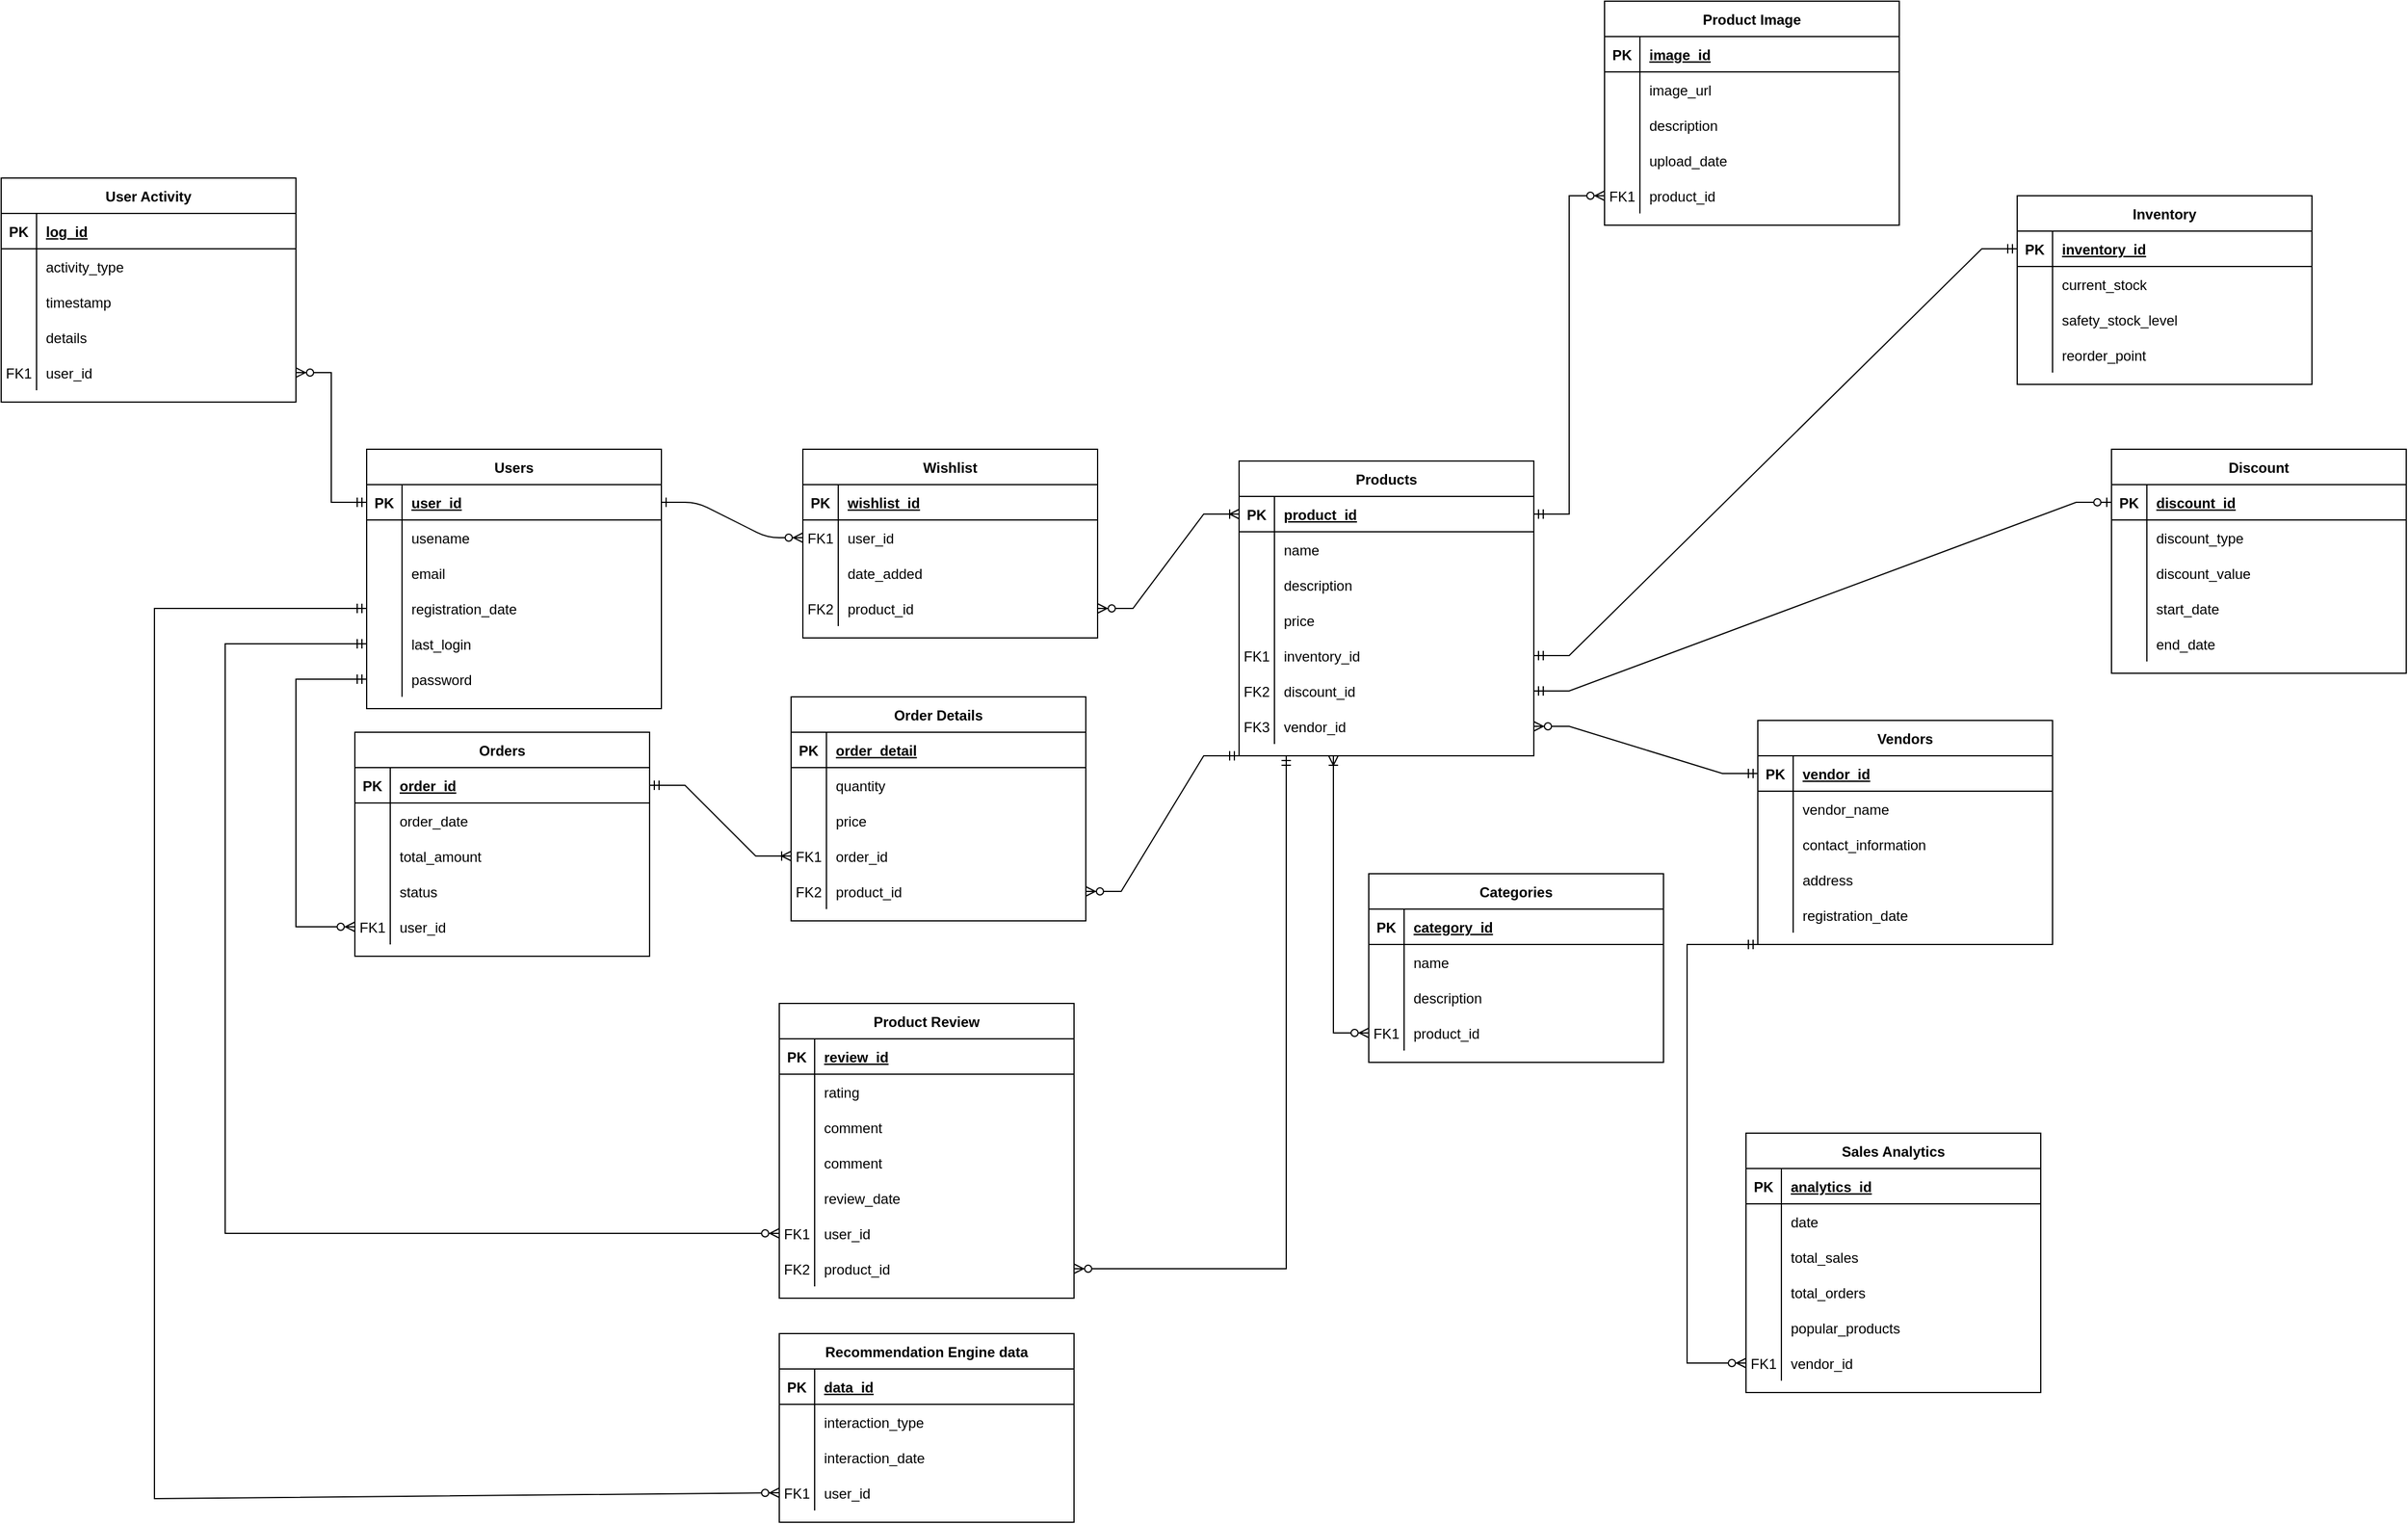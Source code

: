 <mxfile version="22.1.11" type="device">
  <diagram id="R2lEEEUBdFMjLlhIrx00" name="Page-1">
    <mxGraphModel dx="2933" dy="2847" grid="1" gridSize="10" guides="1" tooltips="1" connect="1" arrows="1" fold="1" page="1" pageScale="1" pageWidth="850" pageHeight="1100" math="0" shadow="0" extFonts="Permanent Marker^https://fonts.googleapis.com/css?family=Permanent+Marker">
      <root>
        <mxCell id="0" />
        <mxCell id="1" parent="0" />
        <mxCell id="C-vyLk0tnHw3VtMMgP7b-12" value="" style="edgeStyle=entityRelationEdgeStyle;endArrow=ERzeroToMany;startArrow=ERone;endFill=1;startFill=0;" parent="1" source="C-vyLk0tnHw3VtMMgP7b-3" target="C-vyLk0tnHw3VtMMgP7b-17" edge="1">
          <mxGeometry width="100" height="100" relative="1" as="geometry">
            <mxPoint x="400" y="180" as="sourcePoint" />
            <mxPoint x="460" y="205" as="targetPoint" />
          </mxGeometry>
        </mxCell>
        <mxCell id="C-vyLk0tnHw3VtMMgP7b-2" value="Users" style="shape=table;startSize=30;container=1;collapsible=1;childLayout=tableLayout;fixedRows=1;rowLines=0;fontStyle=1;align=center;resizeLast=1;" parent="1" vertex="1">
          <mxGeometry x="460" y="80" width="250" height="220" as="geometry" />
        </mxCell>
        <mxCell id="C-vyLk0tnHw3VtMMgP7b-3" value="" style="shape=partialRectangle;collapsible=0;dropTarget=0;pointerEvents=0;fillColor=none;points=[[0,0.5],[1,0.5]];portConstraint=eastwest;top=0;left=0;right=0;bottom=1;" parent="C-vyLk0tnHw3VtMMgP7b-2" vertex="1">
          <mxGeometry y="30" width="250" height="30" as="geometry" />
        </mxCell>
        <mxCell id="C-vyLk0tnHw3VtMMgP7b-4" value="PK" style="shape=partialRectangle;overflow=hidden;connectable=0;fillColor=none;top=0;left=0;bottom=0;right=0;fontStyle=1;" parent="C-vyLk0tnHw3VtMMgP7b-3" vertex="1">
          <mxGeometry width="30" height="30" as="geometry">
            <mxRectangle width="30" height="30" as="alternateBounds" />
          </mxGeometry>
        </mxCell>
        <mxCell id="C-vyLk0tnHw3VtMMgP7b-5" value="user_id" style="shape=partialRectangle;overflow=hidden;connectable=0;fillColor=none;top=0;left=0;bottom=0;right=0;align=left;spacingLeft=6;fontStyle=5;" parent="C-vyLk0tnHw3VtMMgP7b-3" vertex="1">
          <mxGeometry x="30" width="220" height="30" as="geometry">
            <mxRectangle width="220" height="30" as="alternateBounds" />
          </mxGeometry>
        </mxCell>
        <mxCell id="C-vyLk0tnHw3VtMMgP7b-6" value="" style="shape=partialRectangle;collapsible=0;dropTarget=0;pointerEvents=0;fillColor=none;points=[[0,0.5],[1,0.5]];portConstraint=eastwest;top=0;left=0;right=0;bottom=0;" parent="C-vyLk0tnHw3VtMMgP7b-2" vertex="1">
          <mxGeometry y="60" width="250" height="30" as="geometry" />
        </mxCell>
        <mxCell id="C-vyLk0tnHw3VtMMgP7b-7" value="" style="shape=partialRectangle;overflow=hidden;connectable=0;fillColor=none;top=0;left=0;bottom=0;right=0;" parent="C-vyLk0tnHw3VtMMgP7b-6" vertex="1">
          <mxGeometry width="30" height="30" as="geometry">
            <mxRectangle width="30" height="30" as="alternateBounds" />
          </mxGeometry>
        </mxCell>
        <mxCell id="C-vyLk0tnHw3VtMMgP7b-8" value="usename" style="shape=partialRectangle;overflow=hidden;connectable=0;fillColor=none;top=0;left=0;bottom=0;right=0;align=left;spacingLeft=6;" parent="C-vyLk0tnHw3VtMMgP7b-6" vertex="1">
          <mxGeometry x="30" width="220" height="30" as="geometry">
            <mxRectangle width="220" height="30" as="alternateBounds" />
          </mxGeometry>
        </mxCell>
        <mxCell id="C-vyLk0tnHw3VtMMgP7b-9" value="" style="shape=partialRectangle;collapsible=0;dropTarget=0;pointerEvents=0;fillColor=none;points=[[0,0.5],[1,0.5]];portConstraint=eastwest;top=0;left=0;right=0;bottom=0;" parent="C-vyLk0tnHw3VtMMgP7b-2" vertex="1">
          <mxGeometry y="90" width="250" height="30" as="geometry" />
        </mxCell>
        <mxCell id="C-vyLk0tnHw3VtMMgP7b-10" value="" style="shape=partialRectangle;overflow=hidden;connectable=0;fillColor=none;top=0;left=0;bottom=0;right=0;" parent="C-vyLk0tnHw3VtMMgP7b-9" vertex="1">
          <mxGeometry width="30" height="30" as="geometry">
            <mxRectangle width="30" height="30" as="alternateBounds" />
          </mxGeometry>
        </mxCell>
        <mxCell id="C-vyLk0tnHw3VtMMgP7b-11" value="email" style="shape=partialRectangle;overflow=hidden;connectable=0;fillColor=none;top=0;left=0;bottom=0;right=0;align=left;spacingLeft=6;" parent="C-vyLk0tnHw3VtMMgP7b-9" vertex="1">
          <mxGeometry x="30" width="220" height="30" as="geometry">
            <mxRectangle width="220" height="30" as="alternateBounds" />
          </mxGeometry>
        </mxCell>
        <mxCell id="L1Xcnyuf9qrWfDpwxzp4-17" value="" style="shape=partialRectangle;collapsible=0;dropTarget=0;pointerEvents=0;fillColor=none;points=[[0,0.5],[1,0.5]];portConstraint=eastwest;top=0;left=0;right=0;bottom=0;" vertex="1" parent="C-vyLk0tnHw3VtMMgP7b-2">
          <mxGeometry y="120" width="250" height="30" as="geometry" />
        </mxCell>
        <mxCell id="L1Xcnyuf9qrWfDpwxzp4-18" value="" style="shape=partialRectangle;overflow=hidden;connectable=0;fillColor=none;top=0;left=0;bottom=0;right=0;" vertex="1" parent="L1Xcnyuf9qrWfDpwxzp4-17">
          <mxGeometry width="30" height="30" as="geometry">
            <mxRectangle width="30" height="30" as="alternateBounds" />
          </mxGeometry>
        </mxCell>
        <mxCell id="L1Xcnyuf9qrWfDpwxzp4-19" value="registration_date" style="shape=partialRectangle;overflow=hidden;connectable=0;fillColor=none;top=0;left=0;bottom=0;right=0;align=left;spacingLeft=6;" vertex="1" parent="L1Xcnyuf9qrWfDpwxzp4-17">
          <mxGeometry x="30" width="220" height="30" as="geometry">
            <mxRectangle width="220" height="30" as="alternateBounds" />
          </mxGeometry>
        </mxCell>
        <mxCell id="L1Xcnyuf9qrWfDpwxzp4-20" value="" style="shape=partialRectangle;collapsible=0;dropTarget=0;pointerEvents=0;fillColor=none;points=[[0,0.5],[1,0.5]];portConstraint=eastwest;top=0;left=0;right=0;bottom=0;" vertex="1" parent="C-vyLk0tnHw3VtMMgP7b-2">
          <mxGeometry y="150" width="250" height="30" as="geometry" />
        </mxCell>
        <mxCell id="L1Xcnyuf9qrWfDpwxzp4-21" value="" style="shape=partialRectangle;overflow=hidden;connectable=0;fillColor=none;top=0;left=0;bottom=0;right=0;" vertex="1" parent="L1Xcnyuf9qrWfDpwxzp4-20">
          <mxGeometry width="30" height="30" as="geometry">
            <mxRectangle width="30" height="30" as="alternateBounds" />
          </mxGeometry>
        </mxCell>
        <mxCell id="L1Xcnyuf9qrWfDpwxzp4-22" value="last_login" style="shape=partialRectangle;overflow=hidden;connectable=0;fillColor=none;top=0;left=0;bottom=0;right=0;align=left;spacingLeft=6;" vertex="1" parent="L1Xcnyuf9qrWfDpwxzp4-20">
          <mxGeometry x="30" width="220" height="30" as="geometry">
            <mxRectangle width="220" height="30" as="alternateBounds" />
          </mxGeometry>
        </mxCell>
        <mxCell id="L1Xcnyuf9qrWfDpwxzp4-23" value="" style="shape=partialRectangle;collapsible=0;dropTarget=0;pointerEvents=0;fillColor=none;points=[[0,0.5],[1,0.5]];portConstraint=eastwest;top=0;left=0;right=0;bottom=0;" vertex="1" parent="C-vyLk0tnHw3VtMMgP7b-2">
          <mxGeometry y="180" width="250" height="30" as="geometry" />
        </mxCell>
        <mxCell id="L1Xcnyuf9qrWfDpwxzp4-24" value="" style="shape=partialRectangle;overflow=hidden;connectable=0;fillColor=none;top=0;left=0;bottom=0;right=0;" vertex="1" parent="L1Xcnyuf9qrWfDpwxzp4-23">
          <mxGeometry width="30" height="30" as="geometry">
            <mxRectangle width="30" height="30" as="alternateBounds" />
          </mxGeometry>
        </mxCell>
        <mxCell id="L1Xcnyuf9qrWfDpwxzp4-25" value="password" style="shape=partialRectangle;overflow=hidden;connectable=0;fillColor=none;top=0;left=0;bottom=0;right=0;align=left;spacingLeft=6;" vertex="1" parent="L1Xcnyuf9qrWfDpwxzp4-23">
          <mxGeometry x="30" width="220" height="30" as="geometry">
            <mxRectangle width="220" height="30" as="alternateBounds" />
          </mxGeometry>
        </mxCell>
        <mxCell id="C-vyLk0tnHw3VtMMgP7b-13" value="Wishlist" style="shape=table;startSize=30;container=1;collapsible=1;childLayout=tableLayout;fixedRows=1;rowLines=0;fontStyle=1;align=center;resizeLast=1;" parent="1" vertex="1">
          <mxGeometry x="830" y="80" width="250" height="160" as="geometry" />
        </mxCell>
        <mxCell id="C-vyLk0tnHw3VtMMgP7b-14" value="" style="shape=partialRectangle;collapsible=0;dropTarget=0;pointerEvents=0;fillColor=none;points=[[0,0.5],[1,0.5]];portConstraint=eastwest;top=0;left=0;right=0;bottom=1;" parent="C-vyLk0tnHw3VtMMgP7b-13" vertex="1">
          <mxGeometry y="30" width="250" height="30" as="geometry" />
        </mxCell>
        <mxCell id="C-vyLk0tnHw3VtMMgP7b-15" value="PK" style="shape=partialRectangle;overflow=hidden;connectable=0;fillColor=none;top=0;left=0;bottom=0;right=0;fontStyle=1;" parent="C-vyLk0tnHw3VtMMgP7b-14" vertex="1">
          <mxGeometry width="30" height="30" as="geometry">
            <mxRectangle width="30" height="30" as="alternateBounds" />
          </mxGeometry>
        </mxCell>
        <mxCell id="C-vyLk0tnHw3VtMMgP7b-16" value="wishlist_id" style="shape=partialRectangle;overflow=hidden;connectable=0;fillColor=none;top=0;left=0;bottom=0;right=0;align=left;spacingLeft=6;fontStyle=5;" parent="C-vyLk0tnHw3VtMMgP7b-14" vertex="1">
          <mxGeometry x="30" width="220" height="30" as="geometry">
            <mxRectangle width="220" height="30" as="alternateBounds" />
          </mxGeometry>
        </mxCell>
        <mxCell id="C-vyLk0tnHw3VtMMgP7b-17" value="" style="shape=partialRectangle;collapsible=0;dropTarget=0;pointerEvents=0;fillColor=none;points=[[0,0.5],[1,0.5]];portConstraint=eastwest;top=0;left=0;right=0;bottom=0;" parent="C-vyLk0tnHw3VtMMgP7b-13" vertex="1">
          <mxGeometry y="60" width="250" height="30" as="geometry" />
        </mxCell>
        <mxCell id="C-vyLk0tnHw3VtMMgP7b-18" value="FK1" style="shape=partialRectangle;overflow=hidden;connectable=0;fillColor=none;top=0;left=0;bottom=0;right=0;" parent="C-vyLk0tnHw3VtMMgP7b-17" vertex="1">
          <mxGeometry width="30" height="30" as="geometry">
            <mxRectangle width="30" height="30" as="alternateBounds" />
          </mxGeometry>
        </mxCell>
        <mxCell id="C-vyLk0tnHw3VtMMgP7b-19" value="user_id" style="shape=partialRectangle;overflow=hidden;connectable=0;fillColor=none;top=0;left=0;bottom=0;right=0;align=left;spacingLeft=6;" parent="C-vyLk0tnHw3VtMMgP7b-17" vertex="1">
          <mxGeometry x="30" width="220" height="30" as="geometry">
            <mxRectangle width="220" height="30" as="alternateBounds" />
          </mxGeometry>
        </mxCell>
        <mxCell id="C-vyLk0tnHw3VtMMgP7b-20" value="" style="shape=partialRectangle;collapsible=0;dropTarget=0;pointerEvents=0;fillColor=none;points=[[0,0.5],[1,0.5]];portConstraint=eastwest;top=0;left=0;right=0;bottom=0;" parent="C-vyLk0tnHw3VtMMgP7b-13" vertex="1">
          <mxGeometry y="90" width="250" height="30" as="geometry" />
        </mxCell>
        <mxCell id="C-vyLk0tnHw3VtMMgP7b-21" value="" style="shape=partialRectangle;overflow=hidden;connectable=0;fillColor=none;top=0;left=0;bottom=0;right=0;" parent="C-vyLk0tnHw3VtMMgP7b-20" vertex="1">
          <mxGeometry width="30" height="30" as="geometry">
            <mxRectangle width="30" height="30" as="alternateBounds" />
          </mxGeometry>
        </mxCell>
        <mxCell id="C-vyLk0tnHw3VtMMgP7b-22" value="date_added" style="shape=partialRectangle;overflow=hidden;connectable=0;fillColor=none;top=0;left=0;bottom=0;right=0;align=left;spacingLeft=6;" parent="C-vyLk0tnHw3VtMMgP7b-20" vertex="1">
          <mxGeometry x="30" width="220" height="30" as="geometry">
            <mxRectangle width="220" height="30" as="alternateBounds" />
          </mxGeometry>
        </mxCell>
        <mxCell id="L1Xcnyuf9qrWfDpwxzp4-26" value="" style="shape=partialRectangle;collapsible=0;dropTarget=0;pointerEvents=0;fillColor=none;points=[[0,0.5],[1,0.5]];portConstraint=eastwest;top=0;left=0;right=0;bottom=0;" vertex="1" parent="C-vyLk0tnHw3VtMMgP7b-13">
          <mxGeometry y="120" width="250" height="30" as="geometry" />
        </mxCell>
        <mxCell id="L1Xcnyuf9qrWfDpwxzp4-27" value="FK2" style="shape=partialRectangle;overflow=hidden;connectable=0;fillColor=none;top=0;left=0;bottom=0;right=0;" vertex="1" parent="L1Xcnyuf9qrWfDpwxzp4-26">
          <mxGeometry width="30" height="30" as="geometry">
            <mxRectangle width="30" height="30" as="alternateBounds" />
          </mxGeometry>
        </mxCell>
        <mxCell id="L1Xcnyuf9qrWfDpwxzp4-28" value="product_id" style="shape=partialRectangle;overflow=hidden;connectable=0;fillColor=none;top=0;left=0;bottom=0;right=0;align=left;spacingLeft=6;" vertex="1" parent="L1Xcnyuf9qrWfDpwxzp4-26">
          <mxGeometry x="30" width="220" height="30" as="geometry">
            <mxRectangle width="220" height="30" as="alternateBounds" />
          </mxGeometry>
        </mxCell>
        <mxCell id="C-vyLk0tnHw3VtMMgP7b-23" value="User Activity" style="shape=table;startSize=30;container=1;collapsible=1;childLayout=tableLayout;fixedRows=1;rowLines=0;fontStyle=1;align=center;resizeLast=1;" parent="1" vertex="1">
          <mxGeometry x="150" y="-150" width="250" height="190" as="geometry" />
        </mxCell>
        <mxCell id="C-vyLk0tnHw3VtMMgP7b-24" value="" style="shape=partialRectangle;collapsible=0;dropTarget=0;pointerEvents=0;fillColor=none;points=[[0,0.5],[1,0.5]];portConstraint=eastwest;top=0;left=0;right=0;bottom=1;" parent="C-vyLk0tnHw3VtMMgP7b-23" vertex="1">
          <mxGeometry y="30" width="250" height="30" as="geometry" />
        </mxCell>
        <mxCell id="C-vyLk0tnHw3VtMMgP7b-25" value="PK" style="shape=partialRectangle;overflow=hidden;connectable=0;fillColor=none;top=0;left=0;bottom=0;right=0;fontStyle=1;" parent="C-vyLk0tnHw3VtMMgP7b-24" vertex="1">
          <mxGeometry width="30" height="30" as="geometry">
            <mxRectangle width="30" height="30" as="alternateBounds" />
          </mxGeometry>
        </mxCell>
        <mxCell id="C-vyLk0tnHw3VtMMgP7b-26" value="log_id" style="shape=partialRectangle;overflow=hidden;connectable=0;fillColor=none;top=0;left=0;bottom=0;right=0;align=left;spacingLeft=6;fontStyle=5;" parent="C-vyLk0tnHw3VtMMgP7b-24" vertex="1">
          <mxGeometry x="30" width="220" height="30" as="geometry">
            <mxRectangle width="220" height="30" as="alternateBounds" />
          </mxGeometry>
        </mxCell>
        <mxCell id="C-vyLk0tnHw3VtMMgP7b-27" value="" style="shape=partialRectangle;collapsible=0;dropTarget=0;pointerEvents=0;fillColor=none;points=[[0,0.5],[1,0.5]];portConstraint=eastwest;top=0;left=0;right=0;bottom=0;" parent="C-vyLk0tnHw3VtMMgP7b-23" vertex="1">
          <mxGeometry y="60" width="250" height="30" as="geometry" />
        </mxCell>
        <mxCell id="C-vyLk0tnHw3VtMMgP7b-28" value="" style="shape=partialRectangle;overflow=hidden;connectable=0;fillColor=none;top=0;left=0;bottom=0;right=0;" parent="C-vyLk0tnHw3VtMMgP7b-27" vertex="1">
          <mxGeometry width="30" height="30" as="geometry">
            <mxRectangle width="30" height="30" as="alternateBounds" />
          </mxGeometry>
        </mxCell>
        <mxCell id="C-vyLk0tnHw3VtMMgP7b-29" value="activity_type" style="shape=partialRectangle;overflow=hidden;connectable=0;fillColor=none;top=0;left=0;bottom=0;right=0;align=left;spacingLeft=6;" parent="C-vyLk0tnHw3VtMMgP7b-27" vertex="1">
          <mxGeometry x="30" width="220" height="30" as="geometry">
            <mxRectangle width="220" height="30" as="alternateBounds" />
          </mxGeometry>
        </mxCell>
        <mxCell id="L1Xcnyuf9qrWfDpwxzp4-6" value="" style="shape=partialRectangle;collapsible=0;dropTarget=0;pointerEvents=0;fillColor=none;points=[[0,0.5],[1,0.5]];portConstraint=eastwest;top=0;left=0;right=0;bottom=0;" vertex="1" parent="C-vyLk0tnHw3VtMMgP7b-23">
          <mxGeometry y="90" width="250" height="30" as="geometry" />
        </mxCell>
        <mxCell id="L1Xcnyuf9qrWfDpwxzp4-7" value="" style="shape=partialRectangle;overflow=hidden;connectable=0;fillColor=none;top=0;left=0;bottom=0;right=0;" vertex="1" parent="L1Xcnyuf9qrWfDpwxzp4-6">
          <mxGeometry width="30" height="30" as="geometry">
            <mxRectangle width="30" height="30" as="alternateBounds" />
          </mxGeometry>
        </mxCell>
        <mxCell id="L1Xcnyuf9qrWfDpwxzp4-8" value="timestamp" style="shape=partialRectangle;overflow=hidden;connectable=0;fillColor=none;top=0;left=0;bottom=0;right=0;align=left;spacingLeft=6;" vertex="1" parent="L1Xcnyuf9qrWfDpwxzp4-6">
          <mxGeometry x="30" width="220" height="30" as="geometry">
            <mxRectangle width="220" height="30" as="alternateBounds" />
          </mxGeometry>
        </mxCell>
        <mxCell id="L1Xcnyuf9qrWfDpwxzp4-9" value="" style="shape=partialRectangle;collapsible=0;dropTarget=0;pointerEvents=0;fillColor=none;points=[[0,0.5],[1,0.5]];portConstraint=eastwest;top=0;left=0;right=0;bottom=0;" vertex="1" parent="C-vyLk0tnHw3VtMMgP7b-23">
          <mxGeometry y="120" width="250" height="30" as="geometry" />
        </mxCell>
        <mxCell id="L1Xcnyuf9qrWfDpwxzp4-10" value="" style="shape=partialRectangle;overflow=hidden;connectable=0;fillColor=none;top=0;left=0;bottom=0;right=0;" vertex="1" parent="L1Xcnyuf9qrWfDpwxzp4-9">
          <mxGeometry width="30" height="30" as="geometry">
            <mxRectangle width="30" height="30" as="alternateBounds" />
          </mxGeometry>
        </mxCell>
        <mxCell id="L1Xcnyuf9qrWfDpwxzp4-11" value="details" style="shape=partialRectangle;overflow=hidden;connectable=0;fillColor=none;top=0;left=0;bottom=0;right=0;align=left;spacingLeft=6;" vertex="1" parent="L1Xcnyuf9qrWfDpwxzp4-9">
          <mxGeometry x="30" width="220" height="30" as="geometry">
            <mxRectangle width="220" height="30" as="alternateBounds" />
          </mxGeometry>
        </mxCell>
        <mxCell id="L1Xcnyuf9qrWfDpwxzp4-12" value="" style="shape=partialRectangle;collapsible=0;dropTarget=0;pointerEvents=0;fillColor=none;points=[[0,0.5],[1,0.5]];portConstraint=eastwest;top=0;left=0;right=0;bottom=0;" vertex="1" parent="C-vyLk0tnHw3VtMMgP7b-23">
          <mxGeometry y="150" width="250" height="30" as="geometry" />
        </mxCell>
        <mxCell id="L1Xcnyuf9qrWfDpwxzp4-13" value="FK1" style="shape=partialRectangle;overflow=hidden;connectable=0;fillColor=none;top=0;left=0;bottom=0;right=0;fontStyle=0" vertex="1" parent="L1Xcnyuf9qrWfDpwxzp4-12">
          <mxGeometry width="30" height="30" as="geometry">
            <mxRectangle width="30" height="30" as="alternateBounds" />
          </mxGeometry>
        </mxCell>
        <mxCell id="L1Xcnyuf9qrWfDpwxzp4-14" value="user_id" style="shape=partialRectangle;overflow=hidden;connectable=0;fillColor=none;top=0;left=0;bottom=0;right=0;align=left;spacingLeft=6;" vertex="1" parent="L1Xcnyuf9qrWfDpwxzp4-12">
          <mxGeometry x="30" width="220" height="30" as="geometry">
            <mxRectangle width="220" height="30" as="alternateBounds" />
          </mxGeometry>
        </mxCell>
        <mxCell id="Jjnmg-wOddTIBTCKNU5e-1" value="Orders" style="shape=table;startSize=30;container=1;collapsible=1;childLayout=tableLayout;fixedRows=1;rowLines=0;fontStyle=1;align=center;resizeLast=1;" parent="1" vertex="1">
          <mxGeometry x="450" y="320" width="250" height="190" as="geometry" />
        </mxCell>
        <mxCell id="Jjnmg-wOddTIBTCKNU5e-2" value="" style="shape=partialRectangle;collapsible=0;dropTarget=0;pointerEvents=0;fillColor=none;points=[[0,0.5],[1,0.5]];portConstraint=eastwest;top=0;left=0;right=0;bottom=1;" parent="Jjnmg-wOddTIBTCKNU5e-1" vertex="1">
          <mxGeometry y="30" width="250" height="30" as="geometry" />
        </mxCell>
        <mxCell id="Jjnmg-wOddTIBTCKNU5e-3" value="PK" style="shape=partialRectangle;overflow=hidden;connectable=0;fillColor=none;top=0;left=0;bottom=0;right=0;fontStyle=1;" parent="Jjnmg-wOddTIBTCKNU5e-2" vertex="1">
          <mxGeometry width="30" height="30" as="geometry">
            <mxRectangle width="30" height="30" as="alternateBounds" />
          </mxGeometry>
        </mxCell>
        <mxCell id="Jjnmg-wOddTIBTCKNU5e-4" value="order_id" style="shape=partialRectangle;overflow=hidden;connectable=0;fillColor=none;top=0;left=0;bottom=0;right=0;align=left;spacingLeft=6;fontStyle=5;" parent="Jjnmg-wOddTIBTCKNU5e-2" vertex="1">
          <mxGeometry x="30" width="220" height="30" as="geometry">
            <mxRectangle width="220" height="30" as="alternateBounds" />
          </mxGeometry>
        </mxCell>
        <mxCell id="Jjnmg-wOddTIBTCKNU5e-5" value="" style="shape=partialRectangle;collapsible=0;dropTarget=0;pointerEvents=0;fillColor=none;points=[[0,0.5],[1,0.5]];portConstraint=eastwest;top=0;left=0;right=0;bottom=0;" parent="Jjnmg-wOddTIBTCKNU5e-1" vertex="1">
          <mxGeometry y="60" width="250" height="30" as="geometry" />
        </mxCell>
        <mxCell id="Jjnmg-wOddTIBTCKNU5e-6" value="" style="shape=partialRectangle;overflow=hidden;connectable=0;fillColor=none;top=0;left=0;bottom=0;right=0;" parent="Jjnmg-wOddTIBTCKNU5e-5" vertex="1">
          <mxGeometry width="30" height="30" as="geometry">
            <mxRectangle width="30" height="30" as="alternateBounds" />
          </mxGeometry>
        </mxCell>
        <mxCell id="Jjnmg-wOddTIBTCKNU5e-7" value="order_date" style="shape=partialRectangle;overflow=hidden;connectable=0;fillColor=none;top=0;left=0;bottom=0;right=0;align=left;spacingLeft=6;" parent="Jjnmg-wOddTIBTCKNU5e-5" vertex="1">
          <mxGeometry x="30" width="220" height="30" as="geometry">
            <mxRectangle width="220" height="30" as="alternateBounds" />
          </mxGeometry>
        </mxCell>
        <mxCell id="L1Xcnyuf9qrWfDpwxzp4-131" value="" style="shape=partialRectangle;collapsible=0;dropTarget=0;pointerEvents=0;fillColor=none;points=[[0,0.5],[1,0.5]];portConstraint=eastwest;top=0;left=0;right=0;bottom=0;" vertex="1" parent="Jjnmg-wOddTIBTCKNU5e-1">
          <mxGeometry y="90" width="250" height="30" as="geometry" />
        </mxCell>
        <mxCell id="L1Xcnyuf9qrWfDpwxzp4-132" value="" style="shape=partialRectangle;overflow=hidden;connectable=0;fillColor=none;top=0;left=0;bottom=0;right=0;" vertex="1" parent="L1Xcnyuf9qrWfDpwxzp4-131">
          <mxGeometry width="30" height="30" as="geometry">
            <mxRectangle width="30" height="30" as="alternateBounds" />
          </mxGeometry>
        </mxCell>
        <mxCell id="L1Xcnyuf9qrWfDpwxzp4-133" value="total_amount" style="shape=partialRectangle;overflow=hidden;connectable=0;fillColor=none;top=0;left=0;bottom=0;right=0;align=left;spacingLeft=6;" vertex="1" parent="L1Xcnyuf9qrWfDpwxzp4-131">
          <mxGeometry x="30" width="220" height="30" as="geometry">
            <mxRectangle width="220" height="30" as="alternateBounds" />
          </mxGeometry>
        </mxCell>
        <mxCell id="L1Xcnyuf9qrWfDpwxzp4-134" value="" style="shape=partialRectangle;collapsible=0;dropTarget=0;pointerEvents=0;fillColor=none;points=[[0,0.5],[1,0.5]];portConstraint=eastwest;top=0;left=0;right=0;bottom=0;" vertex="1" parent="Jjnmg-wOddTIBTCKNU5e-1">
          <mxGeometry y="120" width="250" height="30" as="geometry" />
        </mxCell>
        <mxCell id="L1Xcnyuf9qrWfDpwxzp4-135" value="" style="shape=partialRectangle;overflow=hidden;connectable=0;fillColor=none;top=0;left=0;bottom=0;right=0;" vertex="1" parent="L1Xcnyuf9qrWfDpwxzp4-134">
          <mxGeometry width="30" height="30" as="geometry">
            <mxRectangle width="30" height="30" as="alternateBounds" />
          </mxGeometry>
        </mxCell>
        <mxCell id="L1Xcnyuf9qrWfDpwxzp4-136" value="status" style="shape=partialRectangle;overflow=hidden;connectable=0;fillColor=none;top=0;left=0;bottom=0;right=0;align=left;spacingLeft=6;" vertex="1" parent="L1Xcnyuf9qrWfDpwxzp4-134">
          <mxGeometry x="30" width="220" height="30" as="geometry">
            <mxRectangle width="220" height="30" as="alternateBounds" />
          </mxGeometry>
        </mxCell>
        <mxCell id="L1Xcnyuf9qrWfDpwxzp4-137" value="" style="shape=partialRectangle;collapsible=0;dropTarget=0;pointerEvents=0;fillColor=none;points=[[0,0.5],[1,0.5]];portConstraint=eastwest;top=0;left=0;right=0;bottom=0;" vertex="1" parent="Jjnmg-wOddTIBTCKNU5e-1">
          <mxGeometry y="150" width="250" height="30" as="geometry" />
        </mxCell>
        <mxCell id="L1Xcnyuf9qrWfDpwxzp4-138" value="FK1" style="shape=partialRectangle;overflow=hidden;connectable=0;fillColor=none;top=0;left=0;bottom=0;right=0;" vertex="1" parent="L1Xcnyuf9qrWfDpwxzp4-137">
          <mxGeometry width="30" height="30" as="geometry">
            <mxRectangle width="30" height="30" as="alternateBounds" />
          </mxGeometry>
        </mxCell>
        <mxCell id="L1Xcnyuf9qrWfDpwxzp4-139" value="user_id" style="shape=partialRectangle;overflow=hidden;connectable=0;fillColor=none;top=0;left=0;bottom=0;right=0;align=left;spacingLeft=6;" vertex="1" parent="L1Xcnyuf9qrWfDpwxzp4-137">
          <mxGeometry x="30" width="220" height="30" as="geometry">
            <mxRectangle width="220" height="30" as="alternateBounds" />
          </mxGeometry>
        </mxCell>
        <mxCell id="Jjnmg-wOddTIBTCKNU5e-8" value="Order Details" style="shape=table;startSize=30;container=1;collapsible=1;childLayout=tableLayout;fixedRows=1;rowLines=0;fontStyle=1;align=center;resizeLast=1;" parent="1" vertex="1">
          <mxGeometry x="820" y="290" width="250" height="190" as="geometry" />
        </mxCell>
        <mxCell id="Jjnmg-wOddTIBTCKNU5e-9" value="" style="shape=partialRectangle;collapsible=0;dropTarget=0;pointerEvents=0;fillColor=none;points=[[0,0.5],[1,0.5]];portConstraint=eastwest;top=0;left=0;right=0;bottom=1;" parent="Jjnmg-wOddTIBTCKNU5e-8" vertex="1">
          <mxGeometry y="30" width="250" height="30" as="geometry" />
        </mxCell>
        <mxCell id="Jjnmg-wOddTIBTCKNU5e-10" value="PK" style="shape=partialRectangle;overflow=hidden;connectable=0;fillColor=none;top=0;left=0;bottom=0;right=0;fontStyle=1;" parent="Jjnmg-wOddTIBTCKNU5e-9" vertex="1">
          <mxGeometry width="30" height="30" as="geometry">
            <mxRectangle width="30" height="30" as="alternateBounds" />
          </mxGeometry>
        </mxCell>
        <mxCell id="Jjnmg-wOddTIBTCKNU5e-11" value="order_detail" style="shape=partialRectangle;overflow=hidden;connectable=0;fillColor=none;top=0;left=0;bottom=0;right=0;align=left;spacingLeft=6;fontStyle=5;" parent="Jjnmg-wOddTIBTCKNU5e-9" vertex="1">
          <mxGeometry x="30" width="220" height="30" as="geometry">
            <mxRectangle width="220" height="30" as="alternateBounds" />
          </mxGeometry>
        </mxCell>
        <mxCell id="Jjnmg-wOddTIBTCKNU5e-12" value="" style="shape=partialRectangle;collapsible=0;dropTarget=0;pointerEvents=0;fillColor=none;points=[[0,0.5],[1,0.5]];portConstraint=eastwest;top=0;left=0;right=0;bottom=0;" parent="Jjnmg-wOddTIBTCKNU5e-8" vertex="1">
          <mxGeometry y="60" width="250" height="30" as="geometry" />
        </mxCell>
        <mxCell id="Jjnmg-wOddTIBTCKNU5e-13" value="" style="shape=partialRectangle;overflow=hidden;connectable=0;fillColor=none;top=0;left=0;bottom=0;right=0;" parent="Jjnmg-wOddTIBTCKNU5e-12" vertex="1">
          <mxGeometry width="30" height="30" as="geometry">
            <mxRectangle width="30" height="30" as="alternateBounds" />
          </mxGeometry>
        </mxCell>
        <mxCell id="Jjnmg-wOddTIBTCKNU5e-14" value="quantity" style="shape=partialRectangle;overflow=hidden;connectable=0;fillColor=none;top=0;left=0;bottom=0;right=0;align=left;spacingLeft=6;" parent="Jjnmg-wOddTIBTCKNU5e-12" vertex="1">
          <mxGeometry x="30" width="220" height="30" as="geometry">
            <mxRectangle width="220" height="30" as="alternateBounds" />
          </mxGeometry>
        </mxCell>
        <mxCell id="L1Xcnyuf9qrWfDpwxzp4-122" value="" style="shape=partialRectangle;collapsible=0;dropTarget=0;pointerEvents=0;fillColor=none;points=[[0,0.5],[1,0.5]];portConstraint=eastwest;top=0;left=0;right=0;bottom=0;" vertex="1" parent="Jjnmg-wOddTIBTCKNU5e-8">
          <mxGeometry y="90" width="250" height="30" as="geometry" />
        </mxCell>
        <mxCell id="L1Xcnyuf9qrWfDpwxzp4-123" value="" style="shape=partialRectangle;overflow=hidden;connectable=0;fillColor=none;top=0;left=0;bottom=0;right=0;" vertex="1" parent="L1Xcnyuf9qrWfDpwxzp4-122">
          <mxGeometry width="30" height="30" as="geometry">
            <mxRectangle width="30" height="30" as="alternateBounds" />
          </mxGeometry>
        </mxCell>
        <mxCell id="L1Xcnyuf9qrWfDpwxzp4-124" value="price" style="shape=partialRectangle;overflow=hidden;connectable=0;fillColor=none;top=0;left=0;bottom=0;right=0;align=left;spacingLeft=6;" vertex="1" parent="L1Xcnyuf9qrWfDpwxzp4-122">
          <mxGeometry x="30" width="220" height="30" as="geometry">
            <mxRectangle width="220" height="30" as="alternateBounds" />
          </mxGeometry>
        </mxCell>
        <mxCell id="L1Xcnyuf9qrWfDpwxzp4-125" value="" style="shape=partialRectangle;collapsible=0;dropTarget=0;pointerEvents=0;fillColor=none;points=[[0,0.5],[1,0.5]];portConstraint=eastwest;top=0;left=0;right=0;bottom=0;" vertex="1" parent="Jjnmg-wOddTIBTCKNU5e-8">
          <mxGeometry y="120" width="250" height="30" as="geometry" />
        </mxCell>
        <mxCell id="L1Xcnyuf9qrWfDpwxzp4-126" value="FK1" style="shape=partialRectangle;overflow=hidden;connectable=0;fillColor=none;top=0;left=0;bottom=0;right=0;" vertex="1" parent="L1Xcnyuf9qrWfDpwxzp4-125">
          <mxGeometry width="30" height="30" as="geometry">
            <mxRectangle width="30" height="30" as="alternateBounds" />
          </mxGeometry>
        </mxCell>
        <mxCell id="L1Xcnyuf9qrWfDpwxzp4-127" value="order_id" style="shape=partialRectangle;overflow=hidden;connectable=0;fillColor=none;top=0;left=0;bottom=0;right=0;align=left;spacingLeft=6;" vertex="1" parent="L1Xcnyuf9qrWfDpwxzp4-125">
          <mxGeometry x="30" width="220" height="30" as="geometry">
            <mxRectangle width="220" height="30" as="alternateBounds" />
          </mxGeometry>
        </mxCell>
        <mxCell id="L1Xcnyuf9qrWfDpwxzp4-128" value="" style="shape=partialRectangle;collapsible=0;dropTarget=0;pointerEvents=0;fillColor=none;points=[[0,0.5],[1,0.5]];portConstraint=eastwest;top=0;left=0;right=0;bottom=0;" vertex="1" parent="Jjnmg-wOddTIBTCKNU5e-8">
          <mxGeometry y="150" width="250" height="30" as="geometry" />
        </mxCell>
        <mxCell id="L1Xcnyuf9qrWfDpwxzp4-129" value="FK2" style="shape=partialRectangle;overflow=hidden;connectable=0;fillColor=none;top=0;left=0;bottom=0;right=0;" vertex="1" parent="L1Xcnyuf9qrWfDpwxzp4-128">
          <mxGeometry width="30" height="30" as="geometry">
            <mxRectangle width="30" height="30" as="alternateBounds" />
          </mxGeometry>
        </mxCell>
        <mxCell id="L1Xcnyuf9qrWfDpwxzp4-130" value="product_id" style="shape=partialRectangle;overflow=hidden;connectable=0;fillColor=none;top=0;left=0;bottom=0;right=0;align=left;spacingLeft=6;" vertex="1" parent="L1Xcnyuf9qrWfDpwxzp4-128">
          <mxGeometry x="30" width="220" height="30" as="geometry">
            <mxRectangle width="220" height="30" as="alternateBounds" />
          </mxGeometry>
        </mxCell>
        <mxCell id="Jjnmg-wOddTIBTCKNU5e-15" value="Sales Analytics" style="shape=table;startSize=30;container=1;collapsible=1;childLayout=tableLayout;fixedRows=1;rowLines=0;fontStyle=1;align=center;resizeLast=1;" parent="1" vertex="1">
          <mxGeometry x="1630" y="660" width="250" height="220" as="geometry" />
        </mxCell>
        <mxCell id="Jjnmg-wOddTIBTCKNU5e-16" value="" style="shape=partialRectangle;collapsible=0;dropTarget=0;pointerEvents=0;fillColor=none;points=[[0,0.5],[1,0.5]];portConstraint=eastwest;top=0;left=0;right=0;bottom=1;" parent="Jjnmg-wOddTIBTCKNU5e-15" vertex="1">
          <mxGeometry y="30" width="250" height="30" as="geometry" />
        </mxCell>
        <mxCell id="Jjnmg-wOddTIBTCKNU5e-17" value="PK" style="shape=partialRectangle;overflow=hidden;connectable=0;fillColor=none;top=0;left=0;bottom=0;right=0;fontStyle=1;" parent="Jjnmg-wOddTIBTCKNU5e-16" vertex="1">
          <mxGeometry width="30" height="30" as="geometry">
            <mxRectangle width="30" height="30" as="alternateBounds" />
          </mxGeometry>
        </mxCell>
        <mxCell id="Jjnmg-wOddTIBTCKNU5e-18" value="analytics_id" style="shape=partialRectangle;overflow=hidden;connectable=0;fillColor=none;top=0;left=0;bottom=0;right=0;align=left;spacingLeft=6;fontStyle=5;" parent="Jjnmg-wOddTIBTCKNU5e-16" vertex="1">
          <mxGeometry x="30" width="220" height="30" as="geometry">
            <mxRectangle width="220" height="30" as="alternateBounds" />
          </mxGeometry>
        </mxCell>
        <mxCell id="Jjnmg-wOddTIBTCKNU5e-19" value="" style="shape=partialRectangle;collapsible=0;dropTarget=0;pointerEvents=0;fillColor=none;points=[[0,0.5],[1,0.5]];portConstraint=eastwest;top=0;left=0;right=0;bottom=0;" parent="Jjnmg-wOddTIBTCKNU5e-15" vertex="1">
          <mxGeometry y="60" width="250" height="30" as="geometry" />
        </mxCell>
        <mxCell id="Jjnmg-wOddTIBTCKNU5e-20" value="" style="shape=partialRectangle;overflow=hidden;connectable=0;fillColor=none;top=0;left=0;bottom=0;right=0;" parent="Jjnmg-wOddTIBTCKNU5e-19" vertex="1">
          <mxGeometry width="30" height="30" as="geometry">
            <mxRectangle width="30" height="30" as="alternateBounds" />
          </mxGeometry>
        </mxCell>
        <mxCell id="Jjnmg-wOddTIBTCKNU5e-21" value="date" style="shape=partialRectangle;overflow=hidden;connectable=0;fillColor=none;top=0;left=0;bottom=0;right=0;align=left;spacingLeft=6;" parent="Jjnmg-wOddTIBTCKNU5e-19" vertex="1">
          <mxGeometry x="30" width="220" height="30" as="geometry">
            <mxRectangle width="220" height="30" as="alternateBounds" />
          </mxGeometry>
        </mxCell>
        <mxCell id="L1Xcnyuf9qrWfDpwxzp4-77" value="" style="shape=partialRectangle;collapsible=0;dropTarget=0;pointerEvents=0;fillColor=none;points=[[0,0.5],[1,0.5]];portConstraint=eastwest;top=0;left=0;right=0;bottom=0;" vertex="1" parent="Jjnmg-wOddTIBTCKNU5e-15">
          <mxGeometry y="90" width="250" height="30" as="geometry" />
        </mxCell>
        <mxCell id="L1Xcnyuf9qrWfDpwxzp4-78" value="" style="shape=partialRectangle;overflow=hidden;connectable=0;fillColor=none;top=0;left=0;bottom=0;right=0;" vertex="1" parent="L1Xcnyuf9qrWfDpwxzp4-77">
          <mxGeometry width="30" height="30" as="geometry">
            <mxRectangle width="30" height="30" as="alternateBounds" />
          </mxGeometry>
        </mxCell>
        <mxCell id="L1Xcnyuf9qrWfDpwxzp4-79" value="total_sales" style="shape=partialRectangle;overflow=hidden;connectable=0;fillColor=none;top=0;left=0;bottom=0;right=0;align=left;spacingLeft=6;" vertex="1" parent="L1Xcnyuf9qrWfDpwxzp4-77">
          <mxGeometry x="30" width="220" height="30" as="geometry">
            <mxRectangle width="220" height="30" as="alternateBounds" />
          </mxGeometry>
        </mxCell>
        <mxCell id="L1Xcnyuf9qrWfDpwxzp4-80" value="" style="shape=partialRectangle;collapsible=0;dropTarget=0;pointerEvents=0;fillColor=none;points=[[0,0.5],[1,0.5]];portConstraint=eastwest;top=0;left=0;right=0;bottom=0;" vertex="1" parent="Jjnmg-wOddTIBTCKNU5e-15">
          <mxGeometry y="120" width="250" height="30" as="geometry" />
        </mxCell>
        <mxCell id="L1Xcnyuf9qrWfDpwxzp4-81" value="" style="shape=partialRectangle;overflow=hidden;connectable=0;fillColor=none;top=0;left=0;bottom=0;right=0;" vertex="1" parent="L1Xcnyuf9qrWfDpwxzp4-80">
          <mxGeometry width="30" height="30" as="geometry">
            <mxRectangle width="30" height="30" as="alternateBounds" />
          </mxGeometry>
        </mxCell>
        <mxCell id="L1Xcnyuf9qrWfDpwxzp4-82" value="total_orders" style="shape=partialRectangle;overflow=hidden;connectable=0;fillColor=none;top=0;left=0;bottom=0;right=0;align=left;spacingLeft=6;" vertex="1" parent="L1Xcnyuf9qrWfDpwxzp4-80">
          <mxGeometry x="30" width="220" height="30" as="geometry">
            <mxRectangle width="220" height="30" as="alternateBounds" />
          </mxGeometry>
        </mxCell>
        <mxCell id="L1Xcnyuf9qrWfDpwxzp4-83" value="" style="shape=partialRectangle;collapsible=0;dropTarget=0;pointerEvents=0;fillColor=none;points=[[0,0.5],[1,0.5]];portConstraint=eastwest;top=0;left=0;right=0;bottom=0;" vertex="1" parent="Jjnmg-wOddTIBTCKNU5e-15">
          <mxGeometry y="150" width="250" height="30" as="geometry" />
        </mxCell>
        <mxCell id="L1Xcnyuf9qrWfDpwxzp4-84" value="" style="shape=partialRectangle;overflow=hidden;connectable=0;fillColor=none;top=0;left=0;bottom=0;right=0;" vertex="1" parent="L1Xcnyuf9qrWfDpwxzp4-83">
          <mxGeometry width="30" height="30" as="geometry">
            <mxRectangle width="30" height="30" as="alternateBounds" />
          </mxGeometry>
        </mxCell>
        <mxCell id="L1Xcnyuf9qrWfDpwxzp4-85" value="popular_products" style="shape=partialRectangle;overflow=hidden;connectable=0;fillColor=none;top=0;left=0;bottom=0;right=0;align=left;spacingLeft=6;" vertex="1" parent="L1Xcnyuf9qrWfDpwxzp4-83">
          <mxGeometry x="30" width="220" height="30" as="geometry">
            <mxRectangle width="220" height="30" as="alternateBounds" />
          </mxGeometry>
        </mxCell>
        <mxCell id="L1Xcnyuf9qrWfDpwxzp4-89" value="" style="shape=partialRectangle;collapsible=0;dropTarget=0;pointerEvents=0;fillColor=none;points=[[0,0.5],[1,0.5]];portConstraint=eastwest;top=0;left=0;right=0;bottom=0;" vertex="1" parent="Jjnmg-wOddTIBTCKNU5e-15">
          <mxGeometry y="180" width="250" height="30" as="geometry" />
        </mxCell>
        <mxCell id="L1Xcnyuf9qrWfDpwxzp4-90" value="FK1" style="shape=partialRectangle;overflow=hidden;connectable=0;fillColor=none;top=0;left=0;bottom=0;right=0;" vertex="1" parent="L1Xcnyuf9qrWfDpwxzp4-89">
          <mxGeometry width="30" height="30" as="geometry">
            <mxRectangle width="30" height="30" as="alternateBounds" />
          </mxGeometry>
        </mxCell>
        <mxCell id="L1Xcnyuf9qrWfDpwxzp4-91" value="vendor_id" style="shape=partialRectangle;overflow=hidden;connectable=0;fillColor=none;top=0;left=0;bottom=0;right=0;align=left;spacingLeft=6;" vertex="1" parent="L1Xcnyuf9qrWfDpwxzp4-89">
          <mxGeometry x="30" width="220" height="30" as="geometry">
            <mxRectangle width="220" height="30" as="alternateBounds" />
          </mxGeometry>
        </mxCell>
        <mxCell id="Jjnmg-wOddTIBTCKNU5e-22" value="Recommendation Engine data" style="shape=table;startSize=30;container=1;collapsible=1;childLayout=tableLayout;fixedRows=1;rowLines=0;fontStyle=1;align=center;resizeLast=1;" parent="1" vertex="1">
          <mxGeometry x="810" y="830" width="250" height="160" as="geometry" />
        </mxCell>
        <mxCell id="Jjnmg-wOddTIBTCKNU5e-23" value="" style="shape=partialRectangle;collapsible=0;dropTarget=0;pointerEvents=0;fillColor=none;points=[[0,0.5],[1,0.5]];portConstraint=eastwest;top=0;left=0;right=0;bottom=1;" parent="Jjnmg-wOddTIBTCKNU5e-22" vertex="1">
          <mxGeometry y="30" width="250" height="30" as="geometry" />
        </mxCell>
        <mxCell id="Jjnmg-wOddTIBTCKNU5e-24" value="PK" style="shape=partialRectangle;overflow=hidden;connectable=0;fillColor=none;top=0;left=0;bottom=0;right=0;fontStyle=1;" parent="Jjnmg-wOddTIBTCKNU5e-23" vertex="1">
          <mxGeometry width="30" height="30" as="geometry">
            <mxRectangle width="30" height="30" as="alternateBounds" />
          </mxGeometry>
        </mxCell>
        <mxCell id="Jjnmg-wOddTIBTCKNU5e-25" value="data_id" style="shape=partialRectangle;overflow=hidden;connectable=0;fillColor=none;top=0;left=0;bottom=0;right=0;align=left;spacingLeft=6;fontStyle=5;" parent="Jjnmg-wOddTIBTCKNU5e-23" vertex="1">
          <mxGeometry x="30" width="220" height="30" as="geometry">
            <mxRectangle width="220" height="30" as="alternateBounds" />
          </mxGeometry>
        </mxCell>
        <mxCell id="Jjnmg-wOddTIBTCKNU5e-26" value="" style="shape=partialRectangle;collapsible=0;dropTarget=0;pointerEvents=0;fillColor=none;points=[[0,0.5],[1,0.5]];portConstraint=eastwest;top=0;left=0;right=0;bottom=0;" parent="Jjnmg-wOddTIBTCKNU5e-22" vertex="1">
          <mxGeometry y="60" width="250" height="30" as="geometry" />
        </mxCell>
        <mxCell id="Jjnmg-wOddTIBTCKNU5e-27" value="" style="shape=partialRectangle;overflow=hidden;connectable=0;fillColor=none;top=0;left=0;bottom=0;right=0;" parent="Jjnmg-wOddTIBTCKNU5e-26" vertex="1">
          <mxGeometry width="30" height="30" as="geometry">
            <mxRectangle width="30" height="30" as="alternateBounds" />
          </mxGeometry>
        </mxCell>
        <mxCell id="Jjnmg-wOddTIBTCKNU5e-28" value="interaction_type" style="shape=partialRectangle;overflow=hidden;connectable=0;fillColor=none;top=0;left=0;bottom=0;right=0;align=left;spacingLeft=6;" parent="Jjnmg-wOddTIBTCKNU5e-26" vertex="1">
          <mxGeometry x="30" width="220" height="30" as="geometry">
            <mxRectangle width="220" height="30" as="alternateBounds" />
          </mxGeometry>
        </mxCell>
        <mxCell id="L1Xcnyuf9qrWfDpwxzp4-98" value="" style="shape=partialRectangle;collapsible=0;dropTarget=0;pointerEvents=0;fillColor=none;points=[[0,0.5],[1,0.5]];portConstraint=eastwest;top=0;left=0;right=0;bottom=0;" vertex="1" parent="Jjnmg-wOddTIBTCKNU5e-22">
          <mxGeometry y="90" width="250" height="30" as="geometry" />
        </mxCell>
        <mxCell id="L1Xcnyuf9qrWfDpwxzp4-99" value="" style="shape=partialRectangle;overflow=hidden;connectable=0;fillColor=none;top=0;left=0;bottom=0;right=0;" vertex="1" parent="L1Xcnyuf9qrWfDpwxzp4-98">
          <mxGeometry width="30" height="30" as="geometry">
            <mxRectangle width="30" height="30" as="alternateBounds" />
          </mxGeometry>
        </mxCell>
        <mxCell id="L1Xcnyuf9qrWfDpwxzp4-100" value="interaction_date" style="shape=partialRectangle;overflow=hidden;connectable=0;fillColor=none;top=0;left=0;bottom=0;right=0;align=left;spacingLeft=6;" vertex="1" parent="L1Xcnyuf9qrWfDpwxzp4-98">
          <mxGeometry x="30" width="220" height="30" as="geometry">
            <mxRectangle width="220" height="30" as="alternateBounds" />
          </mxGeometry>
        </mxCell>
        <mxCell id="L1Xcnyuf9qrWfDpwxzp4-101" value="" style="shape=partialRectangle;collapsible=0;dropTarget=0;pointerEvents=0;fillColor=none;points=[[0,0.5],[1,0.5]];portConstraint=eastwest;top=0;left=0;right=0;bottom=0;" vertex="1" parent="Jjnmg-wOddTIBTCKNU5e-22">
          <mxGeometry y="120" width="250" height="30" as="geometry" />
        </mxCell>
        <mxCell id="L1Xcnyuf9qrWfDpwxzp4-102" value="FK1" style="shape=partialRectangle;overflow=hidden;connectable=0;fillColor=none;top=0;left=0;bottom=0;right=0;" vertex="1" parent="L1Xcnyuf9qrWfDpwxzp4-101">
          <mxGeometry width="30" height="30" as="geometry">
            <mxRectangle width="30" height="30" as="alternateBounds" />
          </mxGeometry>
        </mxCell>
        <mxCell id="L1Xcnyuf9qrWfDpwxzp4-103" value="user_id" style="shape=partialRectangle;overflow=hidden;connectable=0;fillColor=none;top=0;left=0;bottom=0;right=0;align=left;spacingLeft=6;" vertex="1" parent="L1Xcnyuf9qrWfDpwxzp4-101">
          <mxGeometry x="30" width="220" height="30" as="geometry">
            <mxRectangle width="220" height="30" as="alternateBounds" />
          </mxGeometry>
        </mxCell>
        <mxCell id="Jjnmg-wOddTIBTCKNU5e-29" value="Discount" style="shape=table;startSize=30;container=1;collapsible=1;childLayout=tableLayout;fixedRows=1;rowLines=0;fontStyle=1;align=center;resizeLast=1;" parent="1" vertex="1">
          <mxGeometry x="1940" y="80" width="250" height="190" as="geometry" />
        </mxCell>
        <mxCell id="Jjnmg-wOddTIBTCKNU5e-30" value="" style="shape=partialRectangle;collapsible=0;dropTarget=0;pointerEvents=0;fillColor=none;points=[[0,0.5],[1,0.5]];portConstraint=eastwest;top=0;left=0;right=0;bottom=1;" parent="Jjnmg-wOddTIBTCKNU5e-29" vertex="1">
          <mxGeometry y="30" width="250" height="30" as="geometry" />
        </mxCell>
        <mxCell id="Jjnmg-wOddTIBTCKNU5e-31" value="PK" style="shape=partialRectangle;overflow=hidden;connectable=0;fillColor=none;top=0;left=0;bottom=0;right=0;fontStyle=1;" parent="Jjnmg-wOddTIBTCKNU5e-30" vertex="1">
          <mxGeometry width="30" height="30" as="geometry">
            <mxRectangle width="30" height="30" as="alternateBounds" />
          </mxGeometry>
        </mxCell>
        <mxCell id="Jjnmg-wOddTIBTCKNU5e-32" value="discount_id" style="shape=partialRectangle;overflow=hidden;connectable=0;fillColor=none;top=0;left=0;bottom=0;right=0;align=left;spacingLeft=6;fontStyle=5;" parent="Jjnmg-wOddTIBTCKNU5e-30" vertex="1">
          <mxGeometry x="30" width="220" height="30" as="geometry">
            <mxRectangle width="220" height="30" as="alternateBounds" />
          </mxGeometry>
        </mxCell>
        <mxCell id="Jjnmg-wOddTIBTCKNU5e-33" value="" style="shape=partialRectangle;collapsible=0;dropTarget=0;pointerEvents=0;fillColor=none;points=[[0,0.5],[1,0.5]];portConstraint=eastwest;top=0;left=0;right=0;bottom=0;" parent="Jjnmg-wOddTIBTCKNU5e-29" vertex="1">
          <mxGeometry y="60" width="250" height="30" as="geometry" />
        </mxCell>
        <mxCell id="Jjnmg-wOddTIBTCKNU5e-34" value="" style="shape=partialRectangle;overflow=hidden;connectable=0;fillColor=none;top=0;left=0;bottom=0;right=0;" parent="Jjnmg-wOddTIBTCKNU5e-33" vertex="1">
          <mxGeometry width="30" height="30" as="geometry">
            <mxRectangle width="30" height="30" as="alternateBounds" />
          </mxGeometry>
        </mxCell>
        <mxCell id="Jjnmg-wOddTIBTCKNU5e-35" value="discount_type" style="shape=partialRectangle;overflow=hidden;connectable=0;fillColor=none;top=0;left=0;bottom=0;right=0;align=left;spacingLeft=6;" parent="Jjnmg-wOddTIBTCKNU5e-33" vertex="1">
          <mxGeometry x="30" width="220" height="30" as="geometry">
            <mxRectangle width="220" height="30" as="alternateBounds" />
          </mxGeometry>
        </mxCell>
        <mxCell id="L1Xcnyuf9qrWfDpwxzp4-50" value="" style="shape=partialRectangle;collapsible=0;dropTarget=0;pointerEvents=0;fillColor=none;points=[[0,0.5],[1,0.5]];portConstraint=eastwest;top=0;left=0;right=0;bottom=0;" vertex="1" parent="Jjnmg-wOddTIBTCKNU5e-29">
          <mxGeometry y="90" width="250" height="30" as="geometry" />
        </mxCell>
        <mxCell id="L1Xcnyuf9qrWfDpwxzp4-51" value="" style="shape=partialRectangle;overflow=hidden;connectable=0;fillColor=none;top=0;left=0;bottom=0;right=0;" vertex="1" parent="L1Xcnyuf9qrWfDpwxzp4-50">
          <mxGeometry width="30" height="30" as="geometry">
            <mxRectangle width="30" height="30" as="alternateBounds" />
          </mxGeometry>
        </mxCell>
        <mxCell id="L1Xcnyuf9qrWfDpwxzp4-52" value="discount_value" style="shape=partialRectangle;overflow=hidden;connectable=0;fillColor=none;top=0;left=0;bottom=0;right=0;align=left;spacingLeft=6;" vertex="1" parent="L1Xcnyuf9qrWfDpwxzp4-50">
          <mxGeometry x="30" width="220" height="30" as="geometry">
            <mxRectangle width="220" height="30" as="alternateBounds" />
          </mxGeometry>
        </mxCell>
        <mxCell id="L1Xcnyuf9qrWfDpwxzp4-53" value="" style="shape=partialRectangle;collapsible=0;dropTarget=0;pointerEvents=0;fillColor=none;points=[[0,0.5],[1,0.5]];portConstraint=eastwest;top=0;left=0;right=0;bottom=0;" vertex="1" parent="Jjnmg-wOddTIBTCKNU5e-29">
          <mxGeometry y="120" width="250" height="30" as="geometry" />
        </mxCell>
        <mxCell id="L1Xcnyuf9qrWfDpwxzp4-54" value="" style="shape=partialRectangle;overflow=hidden;connectable=0;fillColor=none;top=0;left=0;bottom=0;right=0;" vertex="1" parent="L1Xcnyuf9qrWfDpwxzp4-53">
          <mxGeometry width="30" height="30" as="geometry">
            <mxRectangle width="30" height="30" as="alternateBounds" />
          </mxGeometry>
        </mxCell>
        <mxCell id="L1Xcnyuf9qrWfDpwxzp4-55" value="start_date" style="shape=partialRectangle;overflow=hidden;connectable=0;fillColor=none;top=0;left=0;bottom=0;right=0;align=left;spacingLeft=6;" vertex="1" parent="L1Xcnyuf9qrWfDpwxzp4-53">
          <mxGeometry x="30" width="220" height="30" as="geometry">
            <mxRectangle width="220" height="30" as="alternateBounds" />
          </mxGeometry>
        </mxCell>
        <mxCell id="L1Xcnyuf9qrWfDpwxzp4-56" value="" style="shape=partialRectangle;collapsible=0;dropTarget=0;pointerEvents=0;fillColor=none;points=[[0,0.5],[1,0.5]];portConstraint=eastwest;top=0;left=0;right=0;bottom=0;" vertex="1" parent="Jjnmg-wOddTIBTCKNU5e-29">
          <mxGeometry y="150" width="250" height="30" as="geometry" />
        </mxCell>
        <mxCell id="L1Xcnyuf9qrWfDpwxzp4-57" value="" style="shape=partialRectangle;overflow=hidden;connectable=0;fillColor=none;top=0;left=0;bottom=0;right=0;" vertex="1" parent="L1Xcnyuf9qrWfDpwxzp4-56">
          <mxGeometry width="30" height="30" as="geometry">
            <mxRectangle width="30" height="30" as="alternateBounds" />
          </mxGeometry>
        </mxCell>
        <mxCell id="L1Xcnyuf9qrWfDpwxzp4-58" value="end_date" style="shape=partialRectangle;overflow=hidden;connectable=0;fillColor=none;top=0;left=0;bottom=0;right=0;align=left;spacingLeft=6;" vertex="1" parent="L1Xcnyuf9qrWfDpwxzp4-56">
          <mxGeometry x="30" width="220" height="30" as="geometry">
            <mxRectangle width="220" height="30" as="alternateBounds" />
          </mxGeometry>
        </mxCell>
        <mxCell id="Jjnmg-wOddTIBTCKNU5e-36" value="Vendors" style="shape=table;startSize=30;container=1;collapsible=1;childLayout=tableLayout;fixedRows=1;rowLines=0;fontStyle=1;align=center;resizeLast=1;" parent="1" vertex="1">
          <mxGeometry x="1640" y="310" width="250" height="190" as="geometry" />
        </mxCell>
        <mxCell id="Jjnmg-wOddTIBTCKNU5e-37" value="" style="shape=partialRectangle;collapsible=0;dropTarget=0;pointerEvents=0;fillColor=none;points=[[0,0.5],[1,0.5]];portConstraint=eastwest;top=0;left=0;right=0;bottom=1;" parent="Jjnmg-wOddTIBTCKNU5e-36" vertex="1">
          <mxGeometry y="30" width="250" height="30" as="geometry" />
        </mxCell>
        <mxCell id="Jjnmg-wOddTIBTCKNU5e-38" value="PK" style="shape=partialRectangle;overflow=hidden;connectable=0;fillColor=none;top=0;left=0;bottom=0;right=0;fontStyle=1;" parent="Jjnmg-wOddTIBTCKNU5e-37" vertex="1">
          <mxGeometry width="30" height="30" as="geometry">
            <mxRectangle width="30" height="30" as="alternateBounds" />
          </mxGeometry>
        </mxCell>
        <mxCell id="Jjnmg-wOddTIBTCKNU5e-39" value="vendor_id" style="shape=partialRectangle;overflow=hidden;connectable=0;fillColor=none;top=0;left=0;bottom=0;right=0;align=left;spacingLeft=6;fontStyle=5;" parent="Jjnmg-wOddTIBTCKNU5e-37" vertex="1">
          <mxGeometry x="30" width="220" height="30" as="geometry">
            <mxRectangle width="220" height="30" as="alternateBounds" />
          </mxGeometry>
        </mxCell>
        <mxCell id="Jjnmg-wOddTIBTCKNU5e-40" value="" style="shape=partialRectangle;collapsible=0;dropTarget=0;pointerEvents=0;fillColor=none;points=[[0,0.5],[1,0.5]];portConstraint=eastwest;top=0;left=0;right=0;bottom=0;" parent="Jjnmg-wOddTIBTCKNU5e-36" vertex="1">
          <mxGeometry y="60" width="250" height="30" as="geometry" />
        </mxCell>
        <mxCell id="Jjnmg-wOddTIBTCKNU5e-41" value="" style="shape=partialRectangle;overflow=hidden;connectable=0;fillColor=none;top=0;left=0;bottom=0;right=0;" parent="Jjnmg-wOddTIBTCKNU5e-40" vertex="1">
          <mxGeometry width="30" height="30" as="geometry">
            <mxRectangle width="30" height="30" as="alternateBounds" />
          </mxGeometry>
        </mxCell>
        <mxCell id="Jjnmg-wOddTIBTCKNU5e-42" value="vendor_name" style="shape=partialRectangle;overflow=hidden;connectable=0;fillColor=none;top=0;left=0;bottom=0;right=0;align=left;spacingLeft=6;" parent="Jjnmg-wOddTIBTCKNU5e-40" vertex="1">
          <mxGeometry x="30" width="220" height="30" as="geometry">
            <mxRectangle width="220" height="30" as="alternateBounds" />
          </mxGeometry>
        </mxCell>
        <mxCell id="L1Xcnyuf9qrWfDpwxzp4-68" value="" style="shape=partialRectangle;collapsible=0;dropTarget=0;pointerEvents=0;fillColor=none;points=[[0,0.5],[1,0.5]];portConstraint=eastwest;top=0;left=0;right=0;bottom=0;" vertex="1" parent="Jjnmg-wOddTIBTCKNU5e-36">
          <mxGeometry y="90" width="250" height="30" as="geometry" />
        </mxCell>
        <mxCell id="L1Xcnyuf9qrWfDpwxzp4-69" value="" style="shape=partialRectangle;overflow=hidden;connectable=0;fillColor=none;top=0;left=0;bottom=0;right=0;" vertex="1" parent="L1Xcnyuf9qrWfDpwxzp4-68">
          <mxGeometry width="30" height="30" as="geometry">
            <mxRectangle width="30" height="30" as="alternateBounds" />
          </mxGeometry>
        </mxCell>
        <mxCell id="L1Xcnyuf9qrWfDpwxzp4-70" value="contact_information" style="shape=partialRectangle;overflow=hidden;connectable=0;fillColor=none;top=0;left=0;bottom=0;right=0;align=left;spacingLeft=6;" vertex="1" parent="L1Xcnyuf9qrWfDpwxzp4-68">
          <mxGeometry x="30" width="220" height="30" as="geometry">
            <mxRectangle width="220" height="30" as="alternateBounds" />
          </mxGeometry>
        </mxCell>
        <mxCell id="L1Xcnyuf9qrWfDpwxzp4-71" value="" style="shape=partialRectangle;collapsible=0;dropTarget=0;pointerEvents=0;fillColor=none;points=[[0,0.5],[1,0.5]];portConstraint=eastwest;top=0;left=0;right=0;bottom=0;" vertex="1" parent="Jjnmg-wOddTIBTCKNU5e-36">
          <mxGeometry y="120" width="250" height="30" as="geometry" />
        </mxCell>
        <mxCell id="L1Xcnyuf9qrWfDpwxzp4-72" value="" style="shape=partialRectangle;overflow=hidden;connectable=0;fillColor=none;top=0;left=0;bottom=0;right=0;" vertex="1" parent="L1Xcnyuf9qrWfDpwxzp4-71">
          <mxGeometry width="30" height="30" as="geometry">
            <mxRectangle width="30" height="30" as="alternateBounds" />
          </mxGeometry>
        </mxCell>
        <mxCell id="L1Xcnyuf9qrWfDpwxzp4-73" value="address " style="shape=partialRectangle;overflow=hidden;connectable=0;fillColor=none;top=0;left=0;bottom=0;right=0;align=left;spacingLeft=6;" vertex="1" parent="L1Xcnyuf9qrWfDpwxzp4-71">
          <mxGeometry x="30" width="220" height="30" as="geometry">
            <mxRectangle width="220" height="30" as="alternateBounds" />
          </mxGeometry>
        </mxCell>
        <mxCell id="L1Xcnyuf9qrWfDpwxzp4-74" value="" style="shape=partialRectangle;collapsible=0;dropTarget=0;pointerEvents=0;fillColor=none;points=[[0,0.5],[1,0.5]];portConstraint=eastwest;top=0;left=0;right=0;bottom=0;" vertex="1" parent="Jjnmg-wOddTIBTCKNU5e-36">
          <mxGeometry y="150" width="250" height="30" as="geometry" />
        </mxCell>
        <mxCell id="L1Xcnyuf9qrWfDpwxzp4-75" value="" style="shape=partialRectangle;overflow=hidden;connectable=0;fillColor=none;top=0;left=0;bottom=0;right=0;" vertex="1" parent="L1Xcnyuf9qrWfDpwxzp4-74">
          <mxGeometry width="30" height="30" as="geometry">
            <mxRectangle width="30" height="30" as="alternateBounds" />
          </mxGeometry>
        </mxCell>
        <mxCell id="L1Xcnyuf9qrWfDpwxzp4-76" value="registration_date" style="shape=partialRectangle;overflow=hidden;connectable=0;fillColor=none;top=0;left=0;bottom=0;right=0;align=left;spacingLeft=6;" vertex="1" parent="L1Xcnyuf9qrWfDpwxzp4-74">
          <mxGeometry x="30" width="220" height="30" as="geometry">
            <mxRectangle width="220" height="30" as="alternateBounds" />
          </mxGeometry>
        </mxCell>
        <mxCell id="Jjnmg-wOddTIBTCKNU5e-43" value="Categories" style="shape=table;startSize=30;container=1;collapsible=1;childLayout=tableLayout;fixedRows=1;rowLines=0;fontStyle=1;align=center;resizeLast=1;" parent="1" vertex="1">
          <mxGeometry x="1310" y="440" width="250" height="160" as="geometry" />
        </mxCell>
        <mxCell id="Jjnmg-wOddTIBTCKNU5e-44" value="" style="shape=partialRectangle;collapsible=0;dropTarget=0;pointerEvents=0;fillColor=none;points=[[0,0.5],[1,0.5]];portConstraint=eastwest;top=0;left=0;right=0;bottom=1;" parent="Jjnmg-wOddTIBTCKNU5e-43" vertex="1">
          <mxGeometry y="30" width="250" height="30" as="geometry" />
        </mxCell>
        <mxCell id="Jjnmg-wOddTIBTCKNU5e-45" value="PK" style="shape=partialRectangle;overflow=hidden;connectable=0;fillColor=none;top=0;left=0;bottom=0;right=0;fontStyle=1;" parent="Jjnmg-wOddTIBTCKNU5e-44" vertex="1">
          <mxGeometry width="30" height="30" as="geometry">
            <mxRectangle width="30" height="30" as="alternateBounds" />
          </mxGeometry>
        </mxCell>
        <mxCell id="Jjnmg-wOddTIBTCKNU5e-46" value="category_id" style="shape=partialRectangle;overflow=hidden;connectable=0;fillColor=none;top=0;left=0;bottom=0;right=0;align=left;spacingLeft=6;fontStyle=5;" parent="Jjnmg-wOddTIBTCKNU5e-44" vertex="1">
          <mxGeometry x="30" width="220" height="30" as="geometry">
            <mxRectangle width="220" height="30" as="alternateBounds" />
          </mxGeometry>
        </mxCell>
        <mxCell id="Jjnmg-wOddTIBTCKNU5e-47" value="" style="shape=partialRectangle;collapsible=0;dropTarget=0;pointerEvents=0;fillColor=none;points=[[0,0.5],[1,0.5]];portConstraint=eastwest;top=0;left=0;right=0;bottom=0;" parent="Jjnmg-wOddTIBTCKNU5e-43" vertex="1">
          <mxGeometry y="60" width="250" height="30" as="geometry" />
        </mxCell>
        <mxCell id="Jjnmg-wOddTIBTCKNU5e-48" value="" style="shape=partialRectangle;overflow=hidden;connectable=0;fillColor=none;top=0;left=0;bottom=0;right=0;" parent="Jjnmg-wOddTIBTCKNU5e-47" vertex="1">
          <mxGeometry width="30" height="30" as="geometry">
            <mxRectangle width="30" height="30" as="alternateBounds" />
          </mxGeometry>
        </mxCell>
        <mxCell id="Jjnmg-wOddTIBTCKNU5e-49" value="name" style="shape=partialRectangle;overflow=hidden;connectable=0;fillColor=none;top=0;left=0;bottom=0;right=0;align=left;spacingLeft=6;" parent="Jjnmg-wOddTIBTCKNU5e-47" vertex="1">
          <mxGeometry x="30" width="220" height="30" as="geometry">
            <mxRectangle width="220" height="30" as="alternateBounds" />
          </mxGeometry>
        </mxCell>
        <mxCell id="L1Xcnyuf9qrWfDpwxzp4-92" value="" style="shape=partialRectangle;collapsible=0;dropTarget=0;pointerEvents=0;fillColor=none;points=[[0,0.5],[1,0.5]];portConstraint=eastwest;top=0;left=0;right=0;bottom=0;" vertex="1" parent="Jjnmg-wOddTIBTCKNU5e-43">
          <mxGeometry y="90" width="250" height="30" as="geometry" />
        </mxCell>
        <mxCell id="L1Xcnyuf9qrWfDpwxzp4-93" value="" style="shape=partialRectangle;overflow=hidden;connectable=0;fillColor=none;top=0;left=0;bottom=0;right=0;" vertex="1" parent="L1Xcnyuf9qrWfDpwxzp4-92">
          <mxGeometry width="30" height="30" as="geometry">
            <mxRectangle width="30" height="30" as="alternateBounds" />
          </mxGeometry>
        </mxCell>
        <mxCell id="L1Xcnyuf9qrWfDpwxzp4-94" value="description" style="shape=partialRectangle;overflow=hidden;connectable=0;fillColor=none;top=0;left=0;bottom=0;right=0;align=left;spacingLeft=6;" vertex="1" parent="L1Xcnyuf9qrWfDpwxzp4-92">
          <mxGeometry x="30" width="220" height="30" as="geometry">
            <mxRectangle width="220" height="30" as="alternateBounds" />
          </mxGeometry>
        </mxCell>
        <mxCell id="L1Xcnyuf9qrWfDpwxzp4-95" value="" style="shape=partialRectangle;collapsible=0;dropTarget=0;pointerEvents=0;fillColor=none;points=[[0,0.5],[1,0.5]];portConstraint=eastwest;top=0;left=0;right=0;bottom=0;" vertex="1" parent="Jjnmg-wOddTIBTCKNU5e-43">
          <mxGeometry y="120" width="250" height="30" as="geometry" />
        </mxCell>
        <mxCell id="L1Xcnyuf9qrWfDpwxzp4-96" value="FK1" style="shape=partialRectangle;overflow=hidden;connectable=0;fillColor=none;top=0;left=0;bottom=0;right=0;" vertex="1" parent="L1Xcnyuf9qrWfDpwxzp4-95">
          <mxGeometry width="30" height="30" as="geometry">
            <mxRectangle width="30" height="30" as="alternateBounds" />
          </mxGeometry>
        </mxCell>
        <mxCell id="L1Xcnyuf9qrWfDpwxzp4-97" value="product_id" style="shape=partialRectangle;overflow=hidden;connectable=0;fillColor=none;top=0;left=0;bottom=0;right=0;align=left;spacingLeft=6;" vertex="1" parent="L1Xcnyuf9qrWfDpwxzp4-95">
          <mxGeometry x="30" width="220" height="30" as="geometry">
            <mxRectangle width="220" height="30" as="alternateBounds" />
          </mxGeometry>
        </mxCell>
        <mxCell id="Jjnmg-wOddTIBTCKNU5e-50" value="Products" style="shape=table;startSize=30;container=1;collapsible=1;childLayout=tableLayout;fixedRows=1;rowLines=0;fontStyle=1;align=center;resizeLast=1;" parent="1" vertex="1">
          <mxGeometry x="1200" y="90" width="250" height="250" as="geometry" />
        </mxCell>
        <mxCell id="Jjnmg-wOddTIBTCKNU5e-51" value="" style="shape=partialRectangle;collapsible=0;dropTarget=0;pointerEvents=0;fillColor=none;points=[[0,0.5],[1,0.5]];portConstraint=eastwest;top=0;left=0;right=0;bottom=1;" parent="Jjnmg-wOddTIBTCKNU5e-50" vertex="1">
          <mxGeometry y="30" width="250" height="30" as="geometry" />
        </mxCell>
        <mxCell id="Jjnmg-wOddTIBTCKNU5e-52" value="PK" style="shape=partialRectangle;overflow=hidden;connectable=0;fillColor=none;top=0;left=0;bottom=0;right=0;fontStyle=1;" parent="Jjnmg-wOddTIBTCKNU5e-51" vertex="1">
          <mxGeometry width="30" height="30" as="geometry">
            <mxRectangle width="30" height="30" as="alternateBounds" />
          </mxGeometry>
        </mxCell>
        <mxCell id="Jjnmg-wOddTIBTCKNU5e-53" value="product_id" style="shape=partialRectangle;overflow=hidden;connectable=0;fillColor=none;top=0;left=0;bottom=0;right=0;align=left;spacingLeft=6;fontStyle=5;" parent="Jjnmg-wOddTIBTCKNU5e-51" vertex="1">
          <mxGeometry x="30" width="220" height="30" as="geometry">
            <mxRectangle width="220" height="30" as="alternateBounds" />
          </mxGeometry>
        </mxCell>
        <mxCell id="Jjnmg-wOddTIBTCKNU5e-54" value="" style="shape=partialRectangle;collapsible=0;dropTarget=0;pointerEvents=0;fillColor=none;points=[[0,0.5],[1,0.5]];portConstraint=eastwest;top=0;left=0;right=0;bottom=0;" parent="Jjnmg-wOddTIBTCKNU5e-50" vertex="1">
          <mxGeometry y="60" width="250" height="30" as="geometry" />
        </mxCell>
        <mxCell id="Jjnmg-wOddTIBTCKNU5e-55" value="" style="shape=partialRectangle;overflow=hidden;connectable=0;fillColor=none;top=0;left=0;bottom=0;right=0;" parent="Jjnmg-wOddTIBTCKNU5e-54" vertex="1">
          <mxGeometry width="30" height="30" as="geometry">
            <mxRectangle width="30" height="30" as="alternateBounds" />
          </mxGeometry>
        </mxCell>
        <mxCell id="Jjnmg-wOddTIBTCKNU5e-56" value="name" style="shape=partialRectangle;overflow=hidden;connectable=0;fillColor=none;top=0;left=0;bottom=0;right=0;align=left;spacingLeft=6;" parent="Jjnmg-wOddTIBTCKNU5e-54" vertex="1">
          <mxGeometry x="30" width="220" height="30" as="geometry">
            <mxRectangle width="220" height="30" as="alternateBounds" />
          </mxGeometry>
        </mxCell>
        <mxCell id="L1Xcnyuf9qrWfDpwxzp4-29" value="" style="shape=partialRectangle;collapsible=0;dropTarget=0;pointerEvents=0;fillColor=none;points=[[0,0.5],[1,0.5]];portConstraint=eastwest;top=0;left=0;right=0;bottom=0;" vertex="1" parent="Jjnmg-wOddTIBTCKNU5e-50">
          <mxGeometry y="90" width="250" height="30" as="geometry" />
        </mxCell>
        <mxCell id="L1Xcnyuf9qrWfDpwxzp4-30" value="" style="shape=partialRectangle;overflow=hidden;connectable=0;fillColor=none;top=0;left=0;bottom=0;right=0;" vertex="1" parent="L1Xcnyuf9qrWfDpwxzp4-29">
          <mxGeometry width="30" height="30" as="geometry">
            <mxRectangle width="30" height="30" as="alternateBounds" />
          </mxGeometry>
        </mxCell>
        <mxCell id="L1Xcnyuf9qrWfDpwxzp4-31" value="description" style="shape=partialRectangle;overflow=hidden;connectable=0;fillColor=none;top=0;left=0;bottom=0;right=0;align=left;spacingLeft=6;" vertex="1" parent="L1Xcnyuf9qrWfDpwxzp4-29">
          <mxGeometry x="30" width="220" height="30" as="geometry">
            <mxRectangle width="220" height="30" as="alternateBounds" />
          </mxGeometry>
        </mxCell>
        <mxCell id="L1Xcnyuf9qrWfDpwxzp4-32" value="" style="shape=partialRectangle;collapsible=0;dropTarget=0;pointerEvents=0;fillColor=none;points=[[0,0.5],[1,0.5]];portConstraint=eastwest;top=0;left=0;right=0;bottom=0;" vertex="1" parent="Jjnmg-wOddTIBTCKNU5e-50">
          <mxGeometry y="120" width="250" height="30" as="geometry" />
        </mxCell>
        <mxCell id="L1Xcnyuf9qrWfDpwxzp4-33" value="" style="shape=partialRectangle;overflow=hidden;connectable=0;fillColor=none;top=0;left=0;bottom=0;right=0;" vertex="1" parent="L1Xcnyuf9qrWfDpwxzp4-32">
          <mxGeometry width="30" height="30" as="geometry">
            <mxRectangle width="30" height="30" as="alternateBounds" />
          </mxGeometry>
        </mxCell>
        <mxCell id="L1Xcnyuf9qrWfDpwxzp4-34" value="price" style="shape=partialRectangle;overflow=hidden;connectable=0;fillColor=none;top=0;left=0;bottom=0;right=0;align=left;spacingLeft=6;" vertex="1" parent="L1Xcnyuf9qrWfDpwxzp4-32">
          <mxGeometry x="30" width="220" height="30" as="geometry">
            <mxRectangle width="220" height="30" as="alternateBounds" />
          </mxGeometry>
        </mxCell>
        <mxCell id="L1Xcnyuf9qrWfDpwxzp4-35" value="" style="shape=partialRectangle;collapsible=0;dropTarget=0;pointerEvents=0;fillColor=none;points=[[0,0.5],[1,0.5]];portConstraint=eastwest;top=0;left=0;right=0;bottom=0;" vertex="1" parent="Jjnmg-wOddTIBTCKNU5e-50">
          <mxGeometry y="150" width="250" height="30" as="geometry" />
        </mxCell>
        <mxCell id="L1Xcnyuf9qrWfDpwxzp4-36" value="FK1" style="shape=partialRectangle;overflow=hidden;connectable=0;fillColor=none;top=0;left=0;bottom=0;right=0;" vertex="1" parent="L1Xcnyuf9qrWfDpwxzp4-35">
          <mxGeometry width="30" height="30" as="geometry">
            <mxRectangle width="30" height="30" as="alternateBounds" />
          </mxGeometry>
        </mxCell>
        <mxCell id="L1Xcnyuf9qrWfDpwxzp4-37" value="inventory_id" style="shape=partialRectangle;overflow=hidden;connectable=0;fillColor=none;top=0;left=0;bottom=0;right=0;align=left;spacingLeft=6;" vertex="1" parent="L1Xcnyuf9qrWfDpwxzp4-35">
          <mxGeometry x="30" width="220" height="30" as="geometry">
            <mxRectangle width="220" height="30" as="alternateBounds" />
          </mxGeometry>
        </mxCell>
        <mxCell id="L1Xcnyuf9qrWfDpwxzp4-38" value="" style="shape=partialRectangle;collapsible=0;dropTarget=0;pointerEvents=0;fillColor=none;points=[[0,0.5],[1,0.5]];portConstraint=eastwest;top=0;left=0;right=0;bottom=0;" vertex="1" parent="Jjnmg-wOddTIBTCKNU5e-50">
          <mxGeometry y="180" width="250" height="30" as="geometry" />
        </mxCell>
        <mxCell id="L1Xcnyuf9qrWfDpwxzp4-39" value="FK2" style="shape=partialRectangle;overflow=hidden;connectable=0;fillColor=none;top=0;left=0;bottom=0;right=0;" vertex="1" parent="L1Xcnyuf9qrWfDpwxzp4-38">
          <mxGeometry width="30" height="30" as="geometry">
            <mxRectangle width="30" height="30" as="alternateBounds" />
          </mxGeometry>
        </mxCell>
        <mxCell id="L1Xcnyuf9qrWfDpwxzp4-40" value="discount_id" style="shape=partialRectangle;overflow=hidden;connectable=0;fillColor=none;top=0;left=0;bottom=0;right=0;align=left;spacingLeft=6;" vertex="1" parent="L1Xcnyuf9qrWfDpwxzp4-38">
          <mxGeometry x="30" width="220" height="30" as="geometry">
            <mxRectangle width="220" height="30" as="alternateBounds" />
          </mxGeometry>
        </mxCell>
        <mxCell id="L1Xcnyuf9qrWfDpwxzp4-41" value="" style="shape=partialRectangle;collapsible=0;dropTarget=0;pointerEvents=0;fillColor=none;points=[[0,0.5],[1,0.5]];portConstraint=eastwest;top=0;left=0;right=0;bottom=0;" vertex="1" parent="Jjnmg-wOddTIBTCKNU5e-50">
          <mxGeometry y="210" width="250" height="30" as="geometry" />
        </mxCell>
        <mxCell id="L1Xcnyuf9qrWfDpwxzp4-42" value="FK3" style="shape=partialRectangle;overflow=hidden;connectable=0;fillColor=none;top=0;left=0;bottom=0;right=0;" vertex="1" parent="L1Xcnyuf9qrWfDpwxzp4-41">
          <mxGeometry width="30" height="30" as="geometry">
            <mxRectangle width="30" height="30" as="alternateBounds" />
          </mxGeometry>
        </mxCell>
        <mxCell id="L1Xcnyuf9qrWfDpwxzp4-43" value="vendor_id" style="shape=partialRectangle;overflow=hidden;connectable=0;fillColor=none;top=0;left=0;bottom=0;right=0;align=left;spacingLeft=6;" vertex="1" parent="L1Xcnyuf9qrWfDpwxzp4-41">
          <mxGeometry x="30" width="220" height="30" as="geometry">
            <mxRectangle width="220" height="30" as="alternateBounds" />
          </mxGeometry>
        </mxCell>
        <mxCell id="Jjnmg-wOddTIBTCKNU5e-57" value="Inventory" style="shape=table;startSize=30;container=1;collapsible=1;childLayout=tableLayout;fixedRows=1;rowLines=0;fontStyle=1;align=center;resizeLast=1;" parent="1" vertex="1">
          <mxGeometry x="1860" y="-135" width="250" height="160" as="geometry" />
        </mxCell>
        <mxCell id="Jjnmg-wOddTIBTCKNU5e-58" value="" style="shape=partialRectangle;collapsible=0;dropTarget=0;pointerEvents=0;fillColor=none;points=[[0,0.5],[1,0.5]];portConstraint=eastwest;top=0;left=0;right=0;bottom=1;" parent="Jjnmg-wOddTIBTCKNU5e-57" vertex="1">
          <mxGeometry y="30" width="250" height="30" as="geometry" />
        </mxCell>
        <mxCell id="Jjnmg-wOddTIBTCKNU5e-59" value="PK" style="shape=partialRectangle;overflow=hidden;connectable=0;fillColor=none;top=0;left=0;bottom=0;right=0;fontStyle=1;" parent="Jjnmg-wOddTIBTCKNU5e-58" vertex="1">
          <mxGeometry width="30" height="30" as="geometry">
            <mxRectangle width="30" height="30" as="alternateBounds" />
          </mxGeometry>
        </mxCell>
        <mxCell id="Jjnmg-wOddTIBTCKNU5e-60" value="inventory_id" style="shape=partialRectangle;overflow=hidden;connectable=0;fillColor=none;top=0;left=0;bottom=0;right=0;align=left;spacingLeft=6;fontStyle=5;" parent="Jjnmg-wOddTIBTCKNU5e-58" vertex="1">
          <mxGeometry x="30" width="220" height="30" as="geometry">
            <mxRectangle width="220" height="30" as="alternateBounds" />
          </mxGeometry>
        </mxCell>
        <mxCell id="Jjnmg-wOddTIBTCKNU5e-61" value="" style="shape=partialRectangle;collapsible=0;dropTarget=0;pointerEvents=0;fillColor=none;points=[[0,0.5],[1,0.5]];portConstraint=eastwest;top=0;left=0;right=0;bottom=0;" parent="Jjnmg-wOddTIBTCKNU5e-57" vertex="1">
          <mxGeometry y="60" width="250" height="30" as="geometry" />
        </mxCell>
        <mxCell id="Jjnmg-wOddTIBTCKNU5e-62" value="" style="shape=partialRectangle;overflow=hidden;connectable=0;fillColor=none;top=0;left=0;bottom=0;right=0;" parent="Jjnmg-wOddTIBTCKNU5e-61" vertex="1">
          <mxGeometry width="30" height="30" as="geometry">
            <mxRectangle width="30" height="30" as="alternateBounds" />
          </mxGeometry>
        </mxCell>
        <mxCell id="Jjnmg-wOddTIBTCKNU5e-63" value="current_stock" style="shape=partialRectangle;overflow=hidden;connectable=0;fillColor=none;top=0;left=0;bottom=0;right=0;align=left;spacingLeft=6;" parent="Jjnmg-wOddTIBTCKNU5e-61" vertex="1">
          <mxGeometry x="30" width="220" height="30" as="geometry">
            <mxRectangle width="220" height="30" as="alternateBounds" />
          </mxGeometry>
        </mxCell>
        <mxCell id="L1Xcnyuf9qrWfDpwxzp4-44" value="" style="shape=partialRectangle;collapsible=0;dropTarget=0;pointerEvents=0;fillColor=none;points=[[0,0.5],[1,0.5]];portConstraint=eastwest;top=0;left=0;right=0;bottom=0;" vertex="1" parent="Jjnmg-wOddTIBTCKNU5e-57">
          <mxGeometry y="90" width="250" height="30" as="geometry" />
        </mxCell>
        <mxCell id="L1Xcnyuf9qrWfDpwxzp4-45" value="" style="shape=partialRectangle;overflow=hidden;connectable=0;fillColor=none;top=0;left=0;bottom=0;right=0;" vertex="1" parent="L1Xcnyuf9qrWfDpwxzp4-44">
          <mxGeometry width="30" height="30" as="geometry">
            <mxRectangle width="30" height="30" as="alternateBounds" />
          </mxGeometry>
        </mxCell>
        <mxCell id="L1Xcnyuf9qrWfDpwxzp4-46" value="safety_stock_level" style="shape=partialRectangle;overflow=hidden;connectable=0;fillColor=none;top=0;left=0;bottom=0;right=0;align=left;spacingLeft=6;" vertex="1" parent="L1Xcnyuf9qrWfDpwxzp4-44">
          <mxGeometry x="30" width="220" height="30" as="geometry">
            <mxRectangle width="220" height="30" as="alternateBounds" />
          </mxGeometry>
        </mxCell>
        <mxCell id="L1Xcnyuf9qrWfDpwxzp4-47" value="" style="shape=partialRectangle;collapsible=0;dropTarget=0;pointerEvents=0;fillColor=none;points=[[0,0.5],[1,0.5]];portConstraint=eastwest;top=0;left=0;right=0;bottom=0;" vertex="1" parent="Jjnmg-wOddTIBTCKNU5e-57">
          <mxGeometry y="120" width="250" height="30" as="geometry" />
        </mxCell>
        <mxCell id="L1Xcnyuf9qrWfDpwxzp4-48" value="" style="shape=partialRectangle;overflow=hidden;connectable=0;fillColor=none;top=0;left=0;bottom=0;right=0;" vertex="1" parent="L1Xcnyuf9qrWfDpwxzp4-47">
          <mxGeometry width="30" height="30" as="geometry">
            <mxRectangle width="30" height="30" as="alternateBounds" />
          </mxGeometry>
        </mxCell>
        <mxCell id="L1Xcnyuf9qrWfDpwxzp4-49" value="reorder_point" style="shape=partialRectangle;overflow=hidden;connectable=0;fillColor=none;top=0;left=0;bottom=0;right=0;align=left;spacingLeft=6;" vertex="1" parent="L1Xcnyuf9qrWfDpwxzp4-47">
          <mxGeometry x="30" width="220" height="30" as="geometry">
            <mxRectangle width="220" height="30" as="alternateBounds" />
          </mxGeometry>
        </mxCell>
        <mxCell id="Jjnmg-wOddTIBTCKNU5e-64" value="Product Image" style="shape=table;startSize=30;container=1;collapsible=1;childLayout=tableLayout;fixedRows=1;rowLines=0;fontStyle=1;align=center;resizeLast=1;" parent="1" vertex="1">
          <mxGeometry x="1510" y="-300" width="250" height="190" as="geometry" />
        </mxCell>
        <mxCell id="Jjnmg-wOddTIBTCKNU5e-65" value="" style="shape=partialRectangle;collapsible=0;dropTarget=0;pointerEvents=0;fillColor=none;points=[[0,0.5],[1,0.5]];portConstraint=eastwest;top=0;left=0;right=0;bottom=1;" parent="Jjnmg-wOddTIBTCKNU5e-64" vertex="1">
          <mxGeometry y="30" width="250" height="30" as="geometry" />
        </mxCell>
        <mxCell id="Jjnmg-wOddTIBTCKNU5e-66" value="PK" style="shape=partialRectangle;overflow=hidden;connectable=0;fillColor=none;top=0;left=0;bottom=0;right=0;fontStyle=1;" parent="Jjnmg-wOddTIBTCKNU5e-65" vertex="1">
          <mxGeometry width="30" height="30" as="geometry">
            <mxRectangle width="30" height="30" as="alternateBounds" />
          </mxGeometry>
        </mxCell>
        <mxCell id="Jjnmg-wOddTIBTCKNU5e-67" value="image_id" style="shape=partialRectangle;overflow=hidden;connectable=0;fillColor=none;top=0;left=0;bottom=0;right=0;align=left;spacingLeft=6;fontStyle=5;" parent="Jjnmg-wOddTIBTCKNU5e-65" vertex="1">
          <mxGeometry x="30" width="220" height="30" as="geometry">
            <mxRectangle width="220" height="30" as="alternateBounds" />
          </mxGeometry>
        </mxCell>
        <mxCell id="Jjnmg-wOddTIBTCKNU5e-68" value="" style="shape=partialRectangle;collapsible=0;dropTarget=0;pointerEvents=0;fillColor=none;points=[[0,0.5],[1,0.5]];portConstraint=eastwest;top=0;left=0;right=0;bottom=0;" parent="Jjnmg-wOddTIBTCKNU5e-64" vertex="1">
          <mxGeometry y="60" width="250" height="30" as="geometry" />
        </mxCell>
        <mxCell id="Jjnmg-wOddTIBTCKNU5e-69" value="" style="shape=partialRectangle;overflow=hidden;connectable=0;fillColor=none;top=0;left=0;bottom=0;right=0;" parent="Jjnmg-wOddTIBTCKNU5e-68" vertex="1">
          <mxGeometry width="30" height="30" as="geometry">
            <mxRectangle width="30" height="30" as="alternateBounds" />
          </mxGeometry>
        </mxCell>
        <mxCell id="Jjnmg-wOddTIBTCKNU5e-70" value="image_url" style="shape=partialRectangle;overflow=hidden;connectable=0;fillColor=none;top=0;left=0;bottom=0;right=0;align=left;spacingLeft=6;" parent="Jjnmg-wOddTIBTCKNU5e-68" vertex="1">
          <mxGeometry x="30" width="220" height="30" as="geometry">
            <mxRectangle width="220" height="30" as="alternateBounds" />
          </mxGeometry>
        </mxCell>
        <mxCell id="L1Xcnyuf9qrWfDpwxzp4-59" value="" style="shape=partialRectangle;collapsible=0;dropTarget=0;pointerEvents=0;fillColor=none;points=[[0,0.5],[1,0.5]];portConstraint=eastwest;top=0;left=0;right=0;bottom=0;" vertex="1" parent="Jjnmg-wOddTIBTCKNU5e-64">
          <mxGeometry y="90" width="250" height="30" as="geometry" />
        </mxCell>
        <mxCell id="L1Xcnyuf9qrWfDpwxzp4-60" value="" style="shape=partialRectangle;overflow=hidden;connectable=0;fillColor=none;top=0;left=0;bottom=0;right=0;" vertex="1" parent="L1Xcnyuf9qrWfDpwxzp4-59">
          <mxGeometry width="30" height="30" as="geometry">
            <mxRectangle width="30" height="30" as="alternateBounds" />
          </mxGeometry>
        </mxCell>
        <mxCell id="L1Xcnyuf9qrWfDpwxzp4-61" value="description" style="shape=partialRectangle;overflow=hidden;connectable=0;fillColor=none;top=0;left=0;bottom=0;right=0;align=left;spacingLeft=6;" vertex="1" parent="L1Xcnyuf9qrWfDpwxzp4-59">
          <mxGeometry x="30" width="220" height="30" as="geometry">
            <mxRectangle width="220" height="30" as="alternateBounds" />
          </mxGeometry>
        </mxCell>
        <mxCell id="L1Xcnyuf9qrWfDpwxzp4-62" value="" style="shape=partialRectangle;collapsible=0;dropTarget=0;pointerEvents=0;fillColor=none;points=[[0,0.5],[1,0.5]];portConstraint=eastwest;top=0;left=0;right=0;bottom=0;" vertex="1" parent="Jjnmg-wOddTIBTCKNU5e-64">
          <mxGeometry y="120" width="250" height="30" as="geometry" />
        </mxCell>
        <mxCell id="L1Xcnyuf9qrWfDpwxzp4-63" value="" style="shape=partialRectangle;overflow=hidden;connectable=0;fillColor=none;top=0;left=0;bottom=0;right=0;" vertex="1" parent="L1Xcnyuf9qrWfDpwxzp4-62">
          <mxGeometry width="30" height="30" as="geometry">
            <mxRectangle width="30" height="30" as="alternateBounds" />
          </mxGeometry>
        </mxCell>
        <mxCell id="L1Xcnyuf9qrWfDpwxzp4-64" value="upload_date" style="shape=partialRectangle;overflow=hidden;connectable=0;fillColor=none;top=0;left=0;bottom=0;right=0;align=left;spacingLeft=6;" vertex="1" parent="L1Xcnyuf9qrWfDpwxzp4-62">
          <mxGeometry x="30" width="220" height="30" as="geometry">
            <mxRectangle width="220" height="30" as="alternateBounds" />
          </mxGeometry>
        </mxCell>
        <mxCell id="L1Xcnyuf9qrWfDpwxzp4-65" value="" style="shape=partialRectangle;collapsible=0;dropTarget=0;pointerEvents=0;fillColor=none;points=[[0,0.5],[1,0.5]];portConstraint=eastwest;top=0;left=0;right=0;bottom=0;" vertex="1" parent="Jjnmg-wOddTIBTCKNU5e-64">
          <mxGeometry y="150" width="250" height="30" as="geometry" />
        </mxCell>
        <mxCell id="L1Xcnyuf9qrWfDpwxzp4-66" value="FK1" style="shape=partialRectangle;overflow=hidden;connectable=0;fillColor=none;top=0;left=0;bottom=0;right=0;" vertex="1" parent="L1Xcnyuf9qrWfDpwxzp4-65">
          <mxGeometry width="30" height="30" as="geometry">
            <mxRectangle width="30" height="30" as="alternateBounds" />
          </mxGeometry>
        </mxCell>
        <mxCell id="L1Xcnyuf9qrWfDpwxzp4-67" value="product_id" style="shape=partialRectangle;overflow=hidden;connectable=0;fillColor=none;top=0;left=0;bottom=0;right=0;align=left;spacingLeft=6;" vertex="1" parent="L1Xcnyuf9qrWfDpwxzp4-65">
          <mxGeometry x="30" width="220" height="30" as="geometry">
            <mxRectangle width="220" height="30" as="alternateBounds" />
          </mxGeometry>
        </mxCell>
        <mxCell id="Jjnmg-wOddTIBTCKNU5e-71" value="Product Review" style="shape=table;startSize=30;container=1;collapsible=1;childLayout=tableLayout;fixedRows=1;rowLines=0;fontStyle=1;align=center;resizeLast=1;" parent="1" vertex="1">
          <mxGeometry x="810" y="550" width="250" height="250" as="geometry" />
        </mxCell>
        <mxCell id="Jjnmg-wOddTIBTCKNU5e-72" value="" style="shape=partialRectangle;collapsible=0;dropTarget=0;pointerEvents=0;fillColor=none;points=[[0,0.5],[1,0.5]];portConstraint=eastwest;top=0;left=0;right=0;bottom=1;" parent="Jjnmg-wOddTIBTCKNU5e-71" vertex="1">
          <mxGeometry y="30" width="250" height="30" as="geometry" />
        </mxCell>
        <mxCell id="Jjnmg-wOddTIBTCKNU5e-73" value="PK" style="shape=partialRectangle;overflow=hidden;connectable=0;fillColor=none;top=0;left=0;bottom=0;right=0;fontStyle=1;" parent="Jjnmg-wOddTIBTCKNU5e-72" vertex="1">
          <mxGeometry width="30" height="30" as="geometry">
            <mxRectangle width="30" height="30" as="alternateBounds" />
          </mxGeometry>
        </mxCell>
        <mxCell id="Jjnmg-wOddTIBTCKNU5e-74" value="review_id" style="shape=partialRectangle;overflow=hidden;connectable=0;fillColor=none;top=0;left=0;bottom=0;right=0;align=left;spacingLeft=6;fontStyle=5;" parent="Jjnmg-wOddTIBTCKNU5e-72" vertex="1">
          <mxGeometry x="30" width="220" height="30" as="geometry">
            <mxRectangle width="220" height="30" as="alternateBounds" />
          </mxGeometry>
        </mxCell>
        <mxCell id="Jjnmg-wOddTIBTCKNU5e-75" value="" style="shape=partialRectangle;collapsible=0;dropTarget=0;pointerEvents=0;fillColor=none;points=[[0,0.5],[1,0.5]];portConstraint=eastwest;top=0;left=0;right=0;bottom=0;" parent="Jjnmg-wOddTIBTCKNU5e-71" vertex="1">
          <mxGeometry y="60" width="250" height="30" as="geometry" />
        </mxCell>
        <mxCell id="Jjnmg-wOddTIBTCKNU5e-76" value="" style="shape=partialRectangle;overflow=hidden;connectable=0;fillColor=none;top=0;left=0;bottom=0;right=0;" parent="Jjnmg-wOddTIBTCKNU5e-75" vertex="1">
          <mxGeometry width="30" height="30" as="geometry">
            <mxRectangle width="30" height="30" as="alternateBounds" />
          </mxGeometry>
        </mxCell>
        <mxCell id="Jjnmg-wOddTIBTCKNU5e-77" value="rating" style="shape=partialRectangle;overflow=hidden;connectable=0;fillColor=none;top=0;left=0;bottom=0;right=0;align=left;spacingLeft=6;" parent="Jjnmg-wOddTIBTCKNU5e-75" vertex="1">
          <mxGeometry x="30" width="220" height="30" as="geometry">
            <mxRectangle width="220" height="30" as="alternateBounds" />
          </mxGeometry>
        </mxCell>
        <mxCell id="L1Xcnyuf9qrWfDpwxzp4-119" value="" style="shape=partialRectangle;collapsible=0;dropTarget=0;pointerEvents=0;fillColor=none;points=[[0,0.5],[1,0.5]];portConstraint=eastwest;top=0;left=0;right=0;bottom=0;" vertex="1" parent="Jjnmg-wOddTIBTCKNU5e-71">
          <mxGeometry y="90" width="250" height="30" as="geometry" />
        </mxCell>
        <mxCell id="L1Xcnyuf9qrWfDpwxzp4-120" value="" style="shape=partialRectangle;overflow=hidden;connectable=0;fillColor=none;top=0;left=0;bottom=0;right=0;" vertex="1" parent="L1Xcnyuf9qrWfDpwxzp4-119">
          <mxGeometry width="30" height="30" as="geometry">
            <mxRectangle width="30" height="30" as="alternateBounds" />
          </mxGeometry>
        </mxCell>
        <mxCell id="L1Xcnyuf9qrWfDpwxzp4-121" value="comment" style="shape=partialRectangle;overflow=hidden;connectable=0;fillColor=none;top=0;left=0;bottom=0;right=0;align=left;spacingLeft=6;" vertex="1" parent="L1Xcnyuf9qrWfDpwxzp4-119">
          <mxGeometry x="30" width="220" height="30" as="geometry">
            <mxRectangle width="220" height="30" as="alternateBounds" />
          </mxGeometry>
        </mxCell>
        <mxCell id="L1Xcnyuf9qrWfDpwxzp4-104" value="" style="shape=partialRectangle;collapsible=0;dropTarget=0;pointerEvents=0;fillColor=none;points=[[0,0.5],[1,0.5]];portConstraint=eastwest;top=0;left=0;right=0;bottom=0;" vertex="1" parent="Jjnmg-wOddTIBTCKNU5e-71">
          <mxGeometry y="120" width="250" height="30" as="geometry" />
        </mxCell>
        <mxCell id="L1Xcnyuf9qrWfDpwxzp4-105" value="" style="shape=partialRectangle;overflow=hidden;connectable=0;fillColor=none;top=0;left=0;bottom=0;right=0;" vertex="1" parent="L1Xcnyuf9qrWfDpwxzp4-104">
          <mxGeometry width="30" height="30" as="geometry">
            <mxRectangle width="30" height="30" as="alternateBounds" />
          </mxGeometry>
        </mxCell>
        <mxCell id="L1Xcnyuf9qrWfDpwxzp4-106" value="comment" style="shape=partialRectangle;overflow=hidden;connectable=0;fillColor=none;top=0;left=0;bottom=0;right=0;align=left;spacingLeft=6;" vertex="1" parent="L1Xcnyuf9qrWfDpwxzp4-104">
          <mxGeometry x="30" width="220" height="30" as="geometry">
            <mxRectangle width="220" height="30" as="alternateBounds" />
          </mxGeometry>
        </mxCell>
        <mxCell id="L1Xcnyuf9qrWfDpwxzp4-107" value="" style="shape=partialRectangle;collapsible=0;dropTarget=0;pointerEvents=0;fillColor=none;points=[[0,0.5],[1,0.5]];portConstraint=eastwest;top=0;left=0;right=0;bottom=0;" vertex="1" parent="Jjnmg-wOddTIBTCKNU5e-71">
          <mxGeometry y="150" width="250" height="30" as="geometry" />
        </mxCell>
        <mxCell id="L1Xcnyuf9qrWfDpwxzp4-108" value="" style="shape=partialRectangle;overflow=hidden;connectable=0;fillColor=none;top=0;left=0;bottom=0;right=0;" vertex="1" parent="L1Xcnyuf9qrWfDpwxzp4-107">
          <mxGeometry width="30" height="30" as="geometry">
            <mxRectangle width="30" height="30" as="alternateBounds" />
          </mxGeometry>
        </mxCell>
        <mxCell id="L1Xcnyuf9qrWfDpwxzp4-109" value="review_date" style="shape=partialRectangle;overflow=hidden;connectable=0;fillColor=none;top=0;left=0;bottom=0;right=0;align=left;spacingLeft=6;" vertex="1" parent="L1Xcnyuf9qrWfDpwxzp4-107">
          <mxGeometry x="30" width="220" height="30" as="geometry">
            <mxRectangle width="220" height="30" as="alternateBounds" />
          </mxGeometry>
        </mxCell>
        <mxCell id="L1Xcnyuf9qrWfDpwxzp4-110" value="" style="shape=partialRectangle;collapsible=0;dropTarget=0;pointerEvents=0;fillColor=none;points=[[0,0.5],[1,0.5]];portConstraint=eastwest;top=0;left=0;right=0;bottom=0;" vertex="1" parent="Jjnmg-wOddTIBTCKNU5e-71">
          <mxGeometry y="180" width="250" height="30" as="geometry" />
        </mxCell>
        <mxCell id="L1Xcnyuf9qrWfDpwxzp4-111" value="FK1" style="shape=partialRectangle;overflow=hidden;connectable=0;fillColor=none;top=0;left=0;bottom=0;right=0;" vertex="1" parent="L1Xcnyuf9qrWfDpwxzp4-110">
          <mxGeometry width="30" height="30" as="geometry">
            <mxRectangle width="30" height="30" as="alternateBounds" />
          </mxGeometry>
        </mxCell>
        <mxCell id="L1Xcnyuf9qrWfDpwxzp4-112" value="user_id" style="shape=partialRectangle;overflow=hidden;connectable=0;fillColor=none;top=0;left=0;bottom=0;right=0;align=left;spacingLeft=6;" vertex="1" parent="L1Xcnyuf9qrWfDpwxzp4-110">
          <mxGeometry x="30" width="220" height="30" as="geometry">
            <mxRectangle width="220" height="30" as="alternateBounds" />
          </mxGeometry>
        </mxCell>
        <mxCell id="L1Xcnyuf9qrWfDpwxzp4-113" value="" style="shape=partialRectangle;collapsible=0;dropTarget=0;pointerEvents=0;fillColor=none;points=[[0,0.5],[1,0.5]];portConstraint=eastwest;top=0;left=0;right=0;bottom=0;" vertex="1" parent="Jjnmg-wOddTIBTCKNU5e-71">
          <mxGeometry y="210" width="250" height="30" as="geometry" />
        </mxCell>
        <mxCell id="L1Xcnyuf9qrWfDpwxzp4-114" value="FK2" style="shape=partialRectangle;overflow=hidden;connectable=0;fillColor=none;top=0;left=0;bottom=0;right=0;" vertex="1" parent="L1Xcnyuf9qrWfDpwxzp4-113">
          <mxGeometry width="30" height="30" as="geometry">
            <mxRectangle width="30" height="30" as="alternateBounds" />
          </mxGeometry>
        </mxCell>
        <mxCell id="L1Xcnyuf9qrWfDpwxzp4-115" value="product_id" style="shape=partialRectangle;overflow=hidden;connectable=0;fillColor=none;top=0;left=0;bottom=0;right=0;align=left;spacingLeft=6;" vertex="1" parent="L1Xcnyuf9qrWfDpwxzp4-113">
          <mxGeometry x="30" width="220" height="30" as="geometry">
            <mxRectangle width="220" height="30" as="alternateBounds" />
          </mxGeometry>
        </mxCell>
        <mxCell id="L1Xcnyuf9qrWfDpwxzp4-3" value="" style="edgeStyle=entityRelationEdgeStyle;fontSize=12;html=1;endArrow=ERoneToMany;startArrow=ERzeroToMany;rounded=0;entryX=0;entryY=0.5;entryDx=0;entryDy=0;exitX=1;exitY=0.5;exitDx=0;exitDy=0;" edge="1" parent="1" source="L1Xcnyuf9qrWfDpwxzp4-26" target="Jjnmg-wOddTIBTCKNU5e-51">
          <mxGeometry width="100" height="100" relative="1" as="geometry">
            <mxPoint x="1010" y="240" as="sourcePoint" />
            <mxPoint x="1110" y="140" as="targetPoint" />
          </mxGeometry>
        </mxCell>
        <mxCell id="L1Xcnyuf9qrWfDpwxzp4-16" value="" style="edgeStyle=entityRelationEdgeStyle;fontSize=12;html=1;endArrow=ERzeroToMany;startArrow=ERmandOne;rounded=0;entryX=1;entryY=0.5;entryDx=0;entryDy=0;exitX=0;exitY=0.5;exitDx=0;exitDy=0;" edge="1" parent="1" source="C-vyLk0tnHw3VtMMgP7b-3" target="L1Xcnyuf9qrWfDpwxzp4-12">
          <mxGeometry width="100" height="100" relative="1" as="geometry">
            <mxPoint x="450" y="60" as="sourcePoint" />
            <mxPoint x="550" y="-40" as="targetPoint" />
          </mxGeometry>
        </mxCell>
        <mxCell id="L1Xcnyuf9qrWfDpwxzp4-141" value="" style="edgeStyle=entityRelationEdgeStyle;fontSize=12;html=1;endArrow=ERzeroToMany;startArrow=ERmandOne;rounded=0;exitX=0;exitY=1;exitDx=0;exitDy=0;entryX=1;entryY=0.5;entryDx=0;entryDy=0;startFill=0;" edge="1" parent="1" source="Jjnmg-wOddTIBTCKNU5e-50" target="L1Xcnyuf9qrWfDpwxzp4-128">
          <mxGeometry width="100" height="100" relative="1" as="geometry">
            <mxPoint x="1130" y="350" as="sourcePoint" />
            <mxPoint x="1230" y="250" as="targetPoint" />
          </mxGeometry>
        </mxCell>
        <mxCell id="L1Xcnyuf9qrWfDpwxzp4-142" value="" style="edgeStyle=entityRelationEdgeStyle;fontSize=12;html=1;endArrow=ERoneToMany;startArrow=ERmandOne;rounded=0;exitX=1;exitY=0.5;exitDx=0;exitDy=0;entryX=0;entryY=0.5;entryDx=0;entryDy=0;" edge="1" parent="1" source="Jjnmg-wOddTIBTCKNU5e-2" target="L1Xcnyuf9qrWfDpwxzp4-125">
          <mxGeometry width="100" height="100" relative="1" as="geometry">
            <mxPoint x="780" y="400" as="sourcePoint" />
            <mxPoint x="880" y="300" as="targetPoint" />
          </mxGeometry>
        </mxCell>
        <mxCell id="L1Xcnyuf9qrWfDpwxzp4-148" value="" style="fontSize=12;html=1;endArrow=ERmandOne;startArrow=ERzeroToMany;rounded=0;exitX=0;exitY=0.5;exitDx=0;exitDy=0;entryX=0;entryY=0.5;entryDx=0;entryDy=0;endFill=0;startFill=0;" edge="1" parent="1" source="L1Xcnyuf9qrWfDpwxzp4-137" target="L1Xcnyuf9qrWfDpwxzp4-23">
          <mxGeometry width="100" height="100" relative="1" as="geometry">
            <mxPoint x="300" y="260" as="sourcePoint" />
            <mxPoint x="400" y="140" as="targetPoint" />
            <Array as="points">
              <mxPoint x="400" y="485" />
              <mxPoint x="400" y="275" />
            </Array>
          </mxGeometry>
        </mxCell>
        <mxCell id="L1Xcnyuf9qrWfDpwxzp4-149" value="" style="fontSize=12;html=1;endArrow=ERzeroToMany;startArrow=ERmandOne;rounded=0;entryX=0;entryY=0.5;entryDx=0;entryDy=0;exitX=0;exitY=0.5;exitDx=0;exitDy=0;" edge="1" parent="1" source="L1Xcnyuf9qrWfDpwxzp4-20" target="L1Xcnyuf9qrWfDpwxzp4-110">
          <mxGeometry width="100" height="100" relative="1" as="geometry">
            <mxPoint x="210" y="250" as="sourcePoint" />
            <mxPoint x="790" y="480" as="targetPoint" />
            <Array as="points">
              <mxPoint x="340" y="245" />
              <mxPoint x="340" y="745" />
            </Array>
          </mxGeometry>
        </mxCell>
        <mxCell id="L1Xcnyuf9qrWfDpwxzp4-150" value="" style="fontSize=12;html=1;endArrow=ERzeroToMany;startArrow=ERmandOne;rounded=0;entryX=1;entryY=0.5;entryDx=0;entryDy=0;" edge="1" parent="1" target="L1Xcnyuf9qrWfDpwxzp4-113">
          <mxGeometry width="100" height="100" relative="1" as="geometry">
            <mxPoint x="1240" y="340" as="sourcePoint" />
            <mxPoint x="1260" y="530" as="targetPoint" />
            <Array as="points">
              <mxPoint x="1240" y="775" />
            </Array>
          </mxGeometry>
        </mxCell>
        <mxCell id="L1Xcnyuf9qrWfDpwxzp4-151" value="" style="fontSize=12;html=1;endArrow=ERzeroToMany;startArrow=ERmandOne;rounded=0;entryX=0;entryY=0.5;entryDx=0;entryDy=0;exitX=0;exitY=0.5;exitDx=0;exitDy=0;" edge="1" parent="1" source="L1Xcnyuf9qrWfDpwxzp4-17" target="L1Xcnyuf9qrWfDpwxzp4-101">
          <mxGeometry width="100" height="100" relative="1" as="geometry">
            <mxPoint x="260" y="480" as="sourcePoint" />
            <mxPoint x="880" y="750" as="targetPoint" />
            <Array as="points">
              <mxPoint x="280" y="215" />
              <mxPoint x="280" y="970" />
            </Array>
          </mxGeometry>
        </mxCell>
        <mxCell id="L1Xcnyuf9qrWfDpwxzp4-152" value="" style="fontSize=12;html=1;endArrow=ERoneToMany;startArrow=ERzeroToMany;rounded=0;exitX=0;exitY=0.5;exitDx=0;exitDy=0;" edge="1" parent="1" source="L1Xcnyuf9qrWfDpwxzp4-95">
          <mxGeometry width="100" height="100" relative="1" as="geometry">
            <mxPoint x="1420" y="390" as="sourcePoint" />
            <mxPoint x="1280" y="340" as="targetPoint" />
            <Array as="points">
              <mxPoint x="1280" y="575" />
            </Array>
          </mxGeometry>
        </mxCell>
        <mxCell id="L1Xcnyuf9qrWfDpwxzp4-153" value="" style="edgeStyle=entityRelationEdgeStyle;fontSize=12;html=1;endArrow=ERzeroToMany;startArrow=ERmandOne;rounded=0;exitX=1;exitY=0.5;exitDx=0;exitDy=0;entryX=0;entryY=0.5;entryDx=0;entryDy=0;" edge="1" parent="1" source="Jjnmg-wOddTIBTCKNU5e-51" target="L1Xcnyuf9qrWfDpwxzp4-65">
          <mxGeometry width="100" height="100" relative="1" as="geometry">
            <mxPoint x="1640" y="120" as="sourcePoint" />
            <mxPoint x="1740" y="20" as="targetPoint" />
          </mxGeometry>
        </mxCell>
        <mxCell id="L1Xcnyuf9qrWfDpwxzp4-154" value="" style="edgeStyle=entityRelationEdgeStyle;fontSize=12;html=1;endArrow=ERzeroToMany;startArrow=ERmandOne;rounded=0;entryX=1;entryY=0.5;entryDx=0;entryDy=0;exitX=0;exitY=0.5;exitDx=0;exitDy=0;" edge="1" parent="1" source="Jjnmg-wOddTIBTCKNU5e-37" target="L1Xcnyuf9qrWfDpwxzp4-41">
          <mxGeometry width="100" height="100" relative="1" as="geometry">
            <mxPoint x="1690" y="320" as="sourcePoint" />
            <mxPoint x="1790" y="220" as="targetPoint" />
          </mxGeometry>
        </mxCell>
        <mxCell id="L1Xcnyuf9qrWfDpwxzp4-155" value="" style="fontSize=12;html=1;endArrow=ERzeroToMany;startArrow=ERmandOne;rounded=0;exitX=0;exitY=1;exitDx=0;exitDy=0;entryX=0;entryY=0.5;entryDx=0;entryDy=0;" edge="1" parent="1" source="Jjnmg-wOddTIBTCKNU5e-36" target="L1Xcnyuf9qrWfDpwxzp4-89">
          <mxGeometry width="100" height="100" relative="1" as="geometry">
            <mxPoint x="1790" y="540" as="sourcePoint" />
            <mxPoint x="1890" y="440" as="targetPoint" />
            <Array as="points">
              <mxPoint x="1580" y="500" />
              <mxPoint x="1580" y="700" />
              <mxPoint x="1580" y="855" />
            </Array>
          </mxGeometry>
        </mxCell>
        <mxCell id="L1Xcnyuf9qrWfDpwxzp4-156" value="" style="edgeStyle=entityRelationEdgeStyle;fontSize=12;html=1;endArrow=ERmandOne;startArrow=ERmandOne;rounded=0;exitX=1;exitY=0.5;exitDx=0;exitDy=0;entryX=0;entryY=0.5;entryDx=0;entryDy=0;" edge="1" parent="1" source="L1Xcnyuf9qrWfDpwxzp4-35" target="Jjnmg-wOddTIBTCKNU5e-58">
          <mxGeometry width="100" height="100" relative="1" as="geometry">
            <mxPoint x="1600" y="220" as="sourcePoint" />
            <mxPoint x="1700" y="120" as="targetPoint" />
          </mxGeometry>
        </mxCell>
        <mxCell id="L1Xcnyuf9qrWfDpwxzp4-157" value="" style="edgeStyle=entityRelationEdgeStyle;fontSize=12;html=1;endArrow=ERzeroToOne;startArrow=ERmandOne;rounded=0;exitX=1;exitY=0.5;exitDx=0;exitDy=0;entryX=0;entryY=0.5;entryDx=0;entryDy=0;" edge="1" parent="1" source="L1Xcnyuf9qrWfDpwxzp4-38" target="Jjnmg-wOddTIBTCKNU5e-30">
          <mxGeometry width="100" height="100" relative="1" as="geometry">
            <mxPoint x="1600" y="220" as="sourcePoint" />
            <mxPoint x="1700" y="120" as="targetPoint" />
          </mxGeometry>
        </mxCell>
      </root>
    </mxGraphModel>
  </diagram>
</mxfile>

